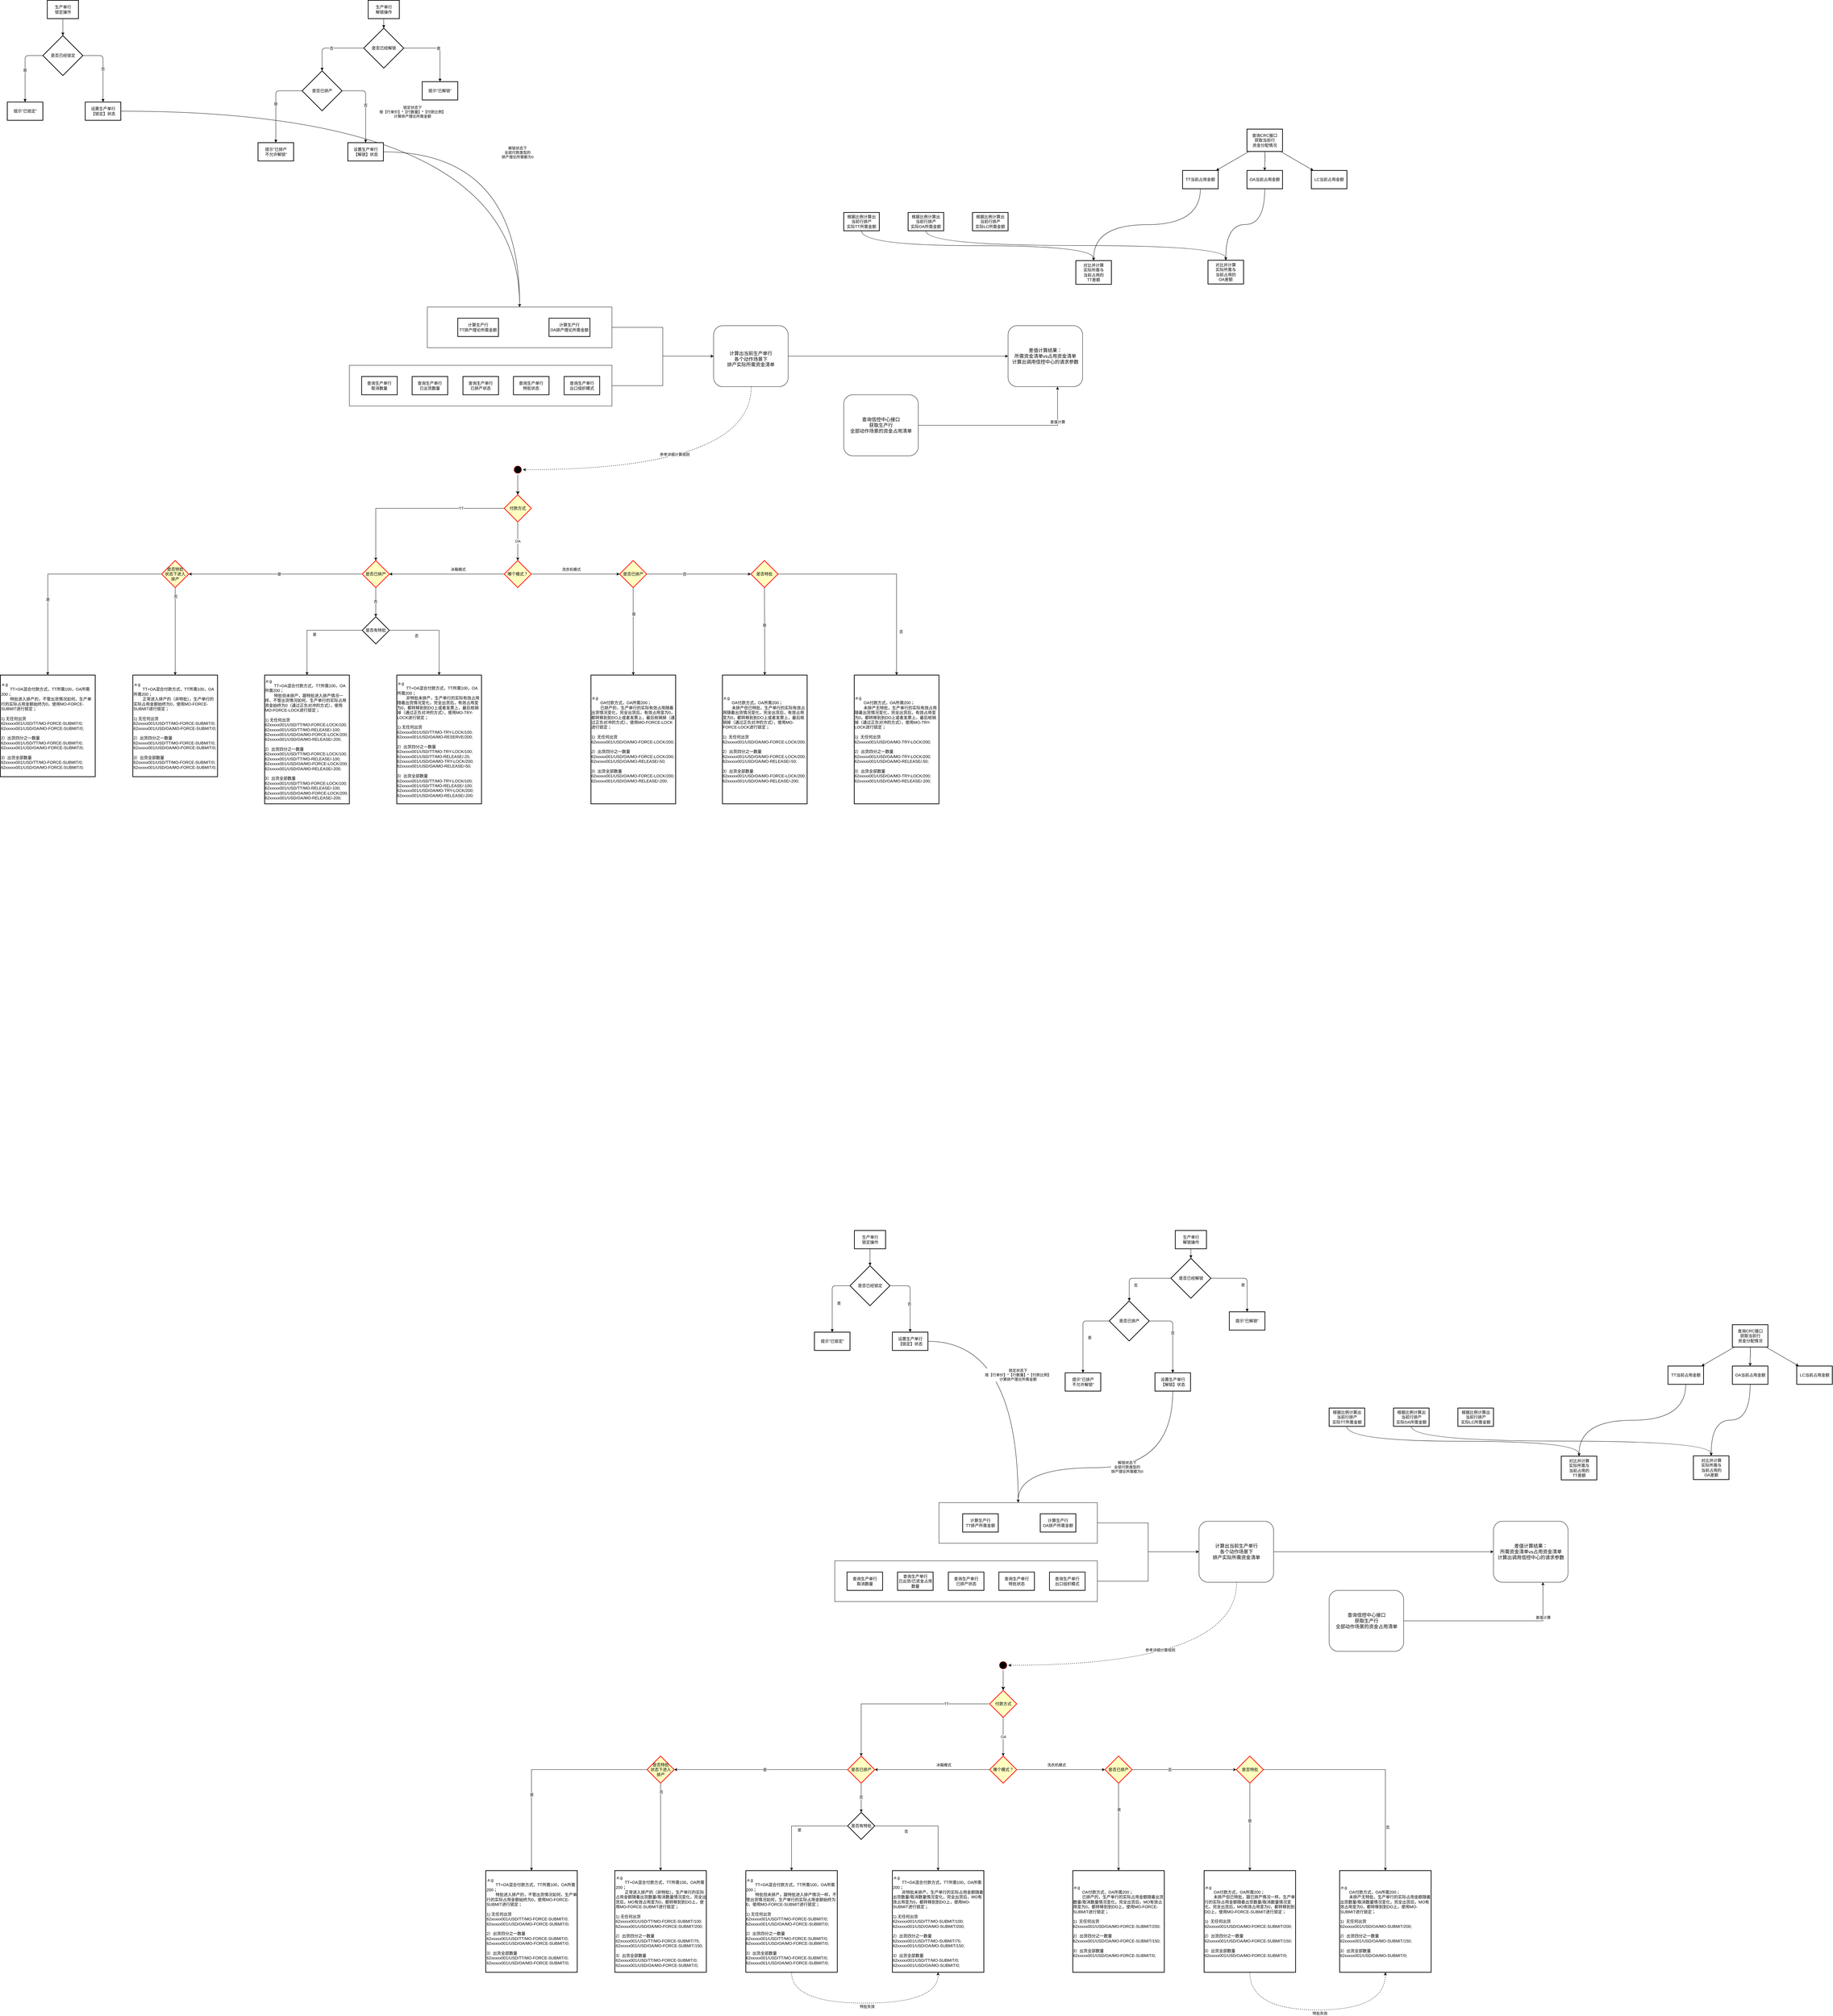<mxfile version="28.1.1">
  <diagram id="2LrY0oIoNR_cmH2NyaTJ" name="第 1 页">
    <mxGraphModel dx="5333" dy="2671" grid="1" gridSize="10" guides="1" tooltips="1" connect="1" arrows="1" fold="1" page="1" pageScale="1" pageWidth="827" pageHeight="1169" math="0" shadow="0">
      <root>
        <mxCell id="0" />
        <mxCell id="1" parent="0" />
        <mxCell id="hXp6u4deNf6OwjrOZaaQ-28" style="edgeStyle=orthogonalEdgeStyle;rounded=0;orthogonalLoop=1;jettySize=auto;html=1;" parent="1" source="hXp6u4deNf6OwjrOZaaQ-12" target="hXp6u4deNf6OwjrOZaaQ-26" edge="1">
          <mxGeometry relative="1" as="geometry" />
        </mxCell>
        <mxCell id="hXp6u4deNf6OwjrOZaaQ-12" value="" style="rounded=0;whiteSpace=wrap;html=1;" parent="1" vertex="1">
          <mxGeometry x="-1290" y="757" width="775" height="120" as="geometry" />
        </mxCell>
        <mxCell id="hXp6u4deNf6OwjrOZaaQ-27" style="edgeStyle=orthogonalEdgeStyle;rounded=0;orthogonalLoop=1;jettySize=auto;html=1;" parent="1" source="hXp6u4deNf6OwjrOZaaQ-11" target="hXp6u4deNf6OwjrOZaaQ-26" edge="1">
          <mxGeometry relative="1" as="geometry" />
        </mxCell>
        <mxCell id="hXp6u4deNf6OwjrOZaaQ-11" value="" style="rounded=0;whiteSpace=wrap;html=1;" parent="1" vertex="1">
          <mxGeometry x="-1060" y="585" width="545" height="120" as="geometry" />
        </mxCell>
        <mxCell id="2" value="生产单行&#xa;解锁操作" style="whiteSpace=wrap;strokeWidth=2;" parent="1" vertex="1">
          <mxGeometry x="-1234.5" y="-320" width="92" height="54" as="geometry" />
        </mxCell>
        <mxCell id="3" value="是否已经解锁" style="rhombus;strokeWidth=2;whiteSpace=wrap;" parent="1" vertex="1">
          <mxGeometry x="-1247.5" y="-238" width="118" height="118" as="geometry" />
        </mxCell>
        <mxCell id="9" value="" style="startArrow=none;endArrow=block;exitX=0.5;exitY=1;entryX=0.5;entryY=0;edgeStyle=orthogonalEdgeStyle;" parent="1" source="2" target="3" edge="1">
          <mxGeometry relative="1" as="geometry" />
        </mxCell>
        <mxCell id="WXPWZEamO_XeSo7ibNBK-31" value="是否已排产" style="rhombus;strokeWidth=2;whiteSpace=wrap;" parent="1" vertex="1">
          <mxGeometry x="-1429.5" y="-112" width="118" height="118" as="geometry" />
        </mxCell>
        <mxCell id="WXPWZEamO_XeSo7ibNBK-32" value="是" style="startArrow=none;endArrow=block;exitX=0;exitY=0.5;exitDx=0;exitDy=0;entryX=0.5;entryY=0;entryDx=0;entryDy=0;edgeStyle=orthogonalEdgeStyle;" parent="1" source="WXPWZEamO_XeSo7ibNBK-31" target="WXPWZEamO_XeSo7ibNBK-33" edge="1">
          <mxGeometry relative="1" as="geometry">
            <mxPoint x="-916.5" y="50" as="sourcePoint" />
            <mxPoint x="-1094.5" y="30" as="targetPoint" />
          </mxGeometry>
        </mxCell>
        <mxCell id="WXPWZEamO_XeSo7ibNBK-33" value="提示&quot;已排产&#xa;不允许解锁&quot;" style="whiteSpace=wrap;strokeWidth=2;" parent="1" vertex="1">
          <mxGeometry x="-1559.5" y="100" width="105" height="54" as="geometry" />
        </mxCell>
        <mxCell id="WXPWZEamO_XeSo7ibNBK-34" value="否" style="startArrow=none;endArrow=block;exitX=1;exitY=0.5;exitDx=0;exitDy=0;edgeStyle=orthogonalEdgeStyle;entryX=0.5;entryY=0;entryDx=0;entryDy=0;" parent="1" source="WXPWZEamO_XeSo7ibNBK-31" target="Oj5pbkAsNvhmjypcsn9c-19" edge="1">
          <mxGeometry relative="1" as="geometry">
            <mxPoint x="-1154.5" y="-10" as="sourcePoint" />
            <mxPoint x="-1074.5" y="20" as="targetPoint" />
          </mxGeometry>
        </mxCell>
        <mxCell id="WXPWZEamO_XeSo7ibNBK-40" value="生产单行&#xa;锁定操作" style="whiteSpace=wrap;strokeWidth=2;" parent="1" vertex="1">
          <mxGeometry x="-2181.5" y="-320" width="92" height="54" as="geometry" />
        </mxCell>
        <mxCell id="WXPWZEamO_XeSo7ibNBK-41" value="" style="startArrow=none;endArrow=block;exitX=0.5;exitY=1;entryX=0.5;entryY=0;edgeStyle=orthogonalEdgeStyle;" parent="1" source="WXPWZEamO_XeSo7ibNBK-40" edge="1">
          <mxGeometry relative="1" as="geometry">
            <mxPoint x="-2135.5" y="-216" as="targetPoint" />
          </mxGeometry>
        </mxCell>
        <mxCell id="WXPWZEamO_XeSo7ibNBK-42" value="是否已经锁定" style="rhombus;strokeWidth=2;whiteSpace=wrap;" parent="1" vertex="1">
          <mxGeometry x="-2194.5" y="-216" width="118" height="118" as="geometry" />
        </mxCell>
        <mxCell id="WXPWZEamO_XeSo7ibNBK-43" value="是" style="startArrow=none;endArrow=block;exitX=0;exitY=0.5;exitDx=0;exitDy=0;edgeStyle=orthogonalEdgeStyle;" parent="1" source="WXPWZEamO_XeSo7ibNBK-42" target="WXPWZEamO_XeSo7ibNBK-44" edge="1">
          <mxGeometry relative="1" as="geometry">
            <mxPoint x="-1835.5" y="-20" as="sourcePoint" />
            <mxPoint x="-2244.5" y="-20" as="targetPoint" />
          </mxGeometry>
        </mxCell>
        <mxCell id="WXPWZEamO_XeSo7ibNBK-44" value="提示&quot;已锁定&quot;" style="whiteSpace=wrap;strokeWidth=2;" parent="1" vertex="1">
          <mxGeometry x="-2299.5" y="-20" width="105" height="54" as="geometry" />
        </mxCell>
        <mxCell id="WXPWZEamO_XeSo7ibNBK-45" value="否" style="startArrow=none;endArrow=block;exitX=1;exitY=0.5;exitDx=0;exitDy=0;edgeStyle=orthogonalEdgeStyle;" parent="1" source="WXPWZEamO_XeSo7ibNBK-42" target="WXPWZEamO_XeSo7ibNBK-46" edge="1">
          <mxGeometry relative="1" as="geometry">
            <mxPoint x="-2049.5" y="80" as="sourcePoint" />
            <mxPoint x="-2099.5" y="217" as="targetPoint" />
          </mxGeometry>
        </mxCell>
        <mxCell id="qtlfo_P8GEl0v9TGqo05-21" style="edgeStyle=orthogonalEdgeStyle;rounded=0;orthogonalLoop=1;jettySize=auto;html=1;curved=1;" parent="1" source="WXPWZEamO_XeSo7ibNBK-46" target="hXp6u4deNf6OwjrOZaaQ-11" edge="1">
          <mxGeometry relative="1" as="geometry" />
        </mxCell>
        <mxCell id="qtlfo_P8GEl0v9TGqo05-24" value="锁定状态下&lt;div&gt;按【行单价】*【行数量】*【付款比例】&lt;/div&gt;&lt;div&gt;计算排产理论所需金额&lt;/div&gt;" style="edgeLabel;html=1;align=center;verticalAlign=middle;resizable=0;points=[];" parent="qtlfo_P8GEl0v9TGqo05-21" vertex="1" connectable="0">
          <mxGeometry x="-0.02" y="-1" relative="1" as="geometry">
            <mxPoint y="1" as="offset" />
          </mxGeometry>
        </mxCell>
        <mxCell id="WXPWZEamO_XeSo7ibNBK-46" value="设置生产单行&#xa;【锁定】状态" style="whiteSpace=wrap;strokeWidth=2;" parent="1" vertex="1">
          <mxGeometry x="-2069.5" y="-20" width="105" height="54" as="geometry" />
        </mxCell>
        <mxCell id="Oj5pbkAsNvhmjypcsn9c-16" value="否" style="startArrow=none;endArrow=block;exitX=0;exitY=0.5;exitDx=0;exitDy=0;edgeStyle=orthogonalEdgeStyle;entryX=0.5;entryY=0;entryDx=0;entryDy=0;" parent="1" source="3" target="WXPWZEamO_XeSo7ibNBK-31" edge="1">
          <mxGeometry relative="1" as="geometry">
            <mxPoint x="-1293.5" y="-163" as="sourcePoint" />
            <mxPoint x="-1346" y="-26" as="targetPoint" />
          </mxGeometry>
        </mxCell>
        <mxCell id="qtlfo_P8GEl0v9TGqo05-22" style="edgeStyle=orthogonalEdgeStyle;rounded=0;orthogonalLoop=1;jettySize=auto;html=1;entryX=0.5;entryY=0;entryDx=0;entryDy=0;curved=1;" parent="1" source="Oj5pbkAsNvhmjypcsn9c-19" target="hXp6u4deNf6OwjrOZaaQ-11" edge="1">
          <mxGeometry relative="1" as="geometry" />
        </mxCell>
        <mxCell id="qtlfo_P8GEl0v9TGqo05-23" value="解锁状态下&lt;div&gt;全部付款类型的&lt;/div&gt;&lt;div&gt;排产理论所需都为0&lt;/div&gt;" style="edgeLabel;html=1;align=center;verticalAlign=middle;resizable=0;points=[];" parent="qtlfo_P8GEl0v9TGqo05-22" vertex="1" connectable="0">
          <mxGeometry x="-0.081" y="-2" relative="1" as="geometry">
            <mxPoint as="offset" />
          </mxGeometry>
        </mxCell>
        <mxCell id="Oj5pbkAsNvhmjypcsn9c-19" value="设置生产单行&#xa;【解锁】状态" style="whiteSpace=wrap;strokeWidth=2;" parent="1" vertex="1">
          <mxGeometry x="-1294.5" y="100" width="105" height="54" as="geometry" />
        </mxCell>
        <mxCell id="Oj5pbkAsNvhmjypcsn9c-20" value="是" style="startArrow=none;endArrow=block;edgeStyle=orthogonalEdgeStyle;exitX=1;exitY=0.5;exitDx=0;exitDy=0;" parent="1" source="3" target="Oj5pbkAsNvhmjypcsn9c-21" edge="1">
          <mxGeometry relative="1" as="geometry">
            <mxPoint x="-1253.5" y="-205" as="sourcePoint" />
            <mxPoint x="-1020" y="-80" as="targetPoint" />
          </mxGeometry>
        </mxCell>
        <mxCell id="Oj5pbkAsNvhmjypcsn9c-21" value="提示&quot;已解锁&quot;" style="whiteSpace=wrap;strokeWidth=2;" parent="1" vertex="1">
          <mxGeometry x="-1075" y="-80" width="105" height="54" as="geometry" />
        </mxCell>
        <mxCell id="H-_MctJGM8OvFbxq7QqD-9" value="计算生产行&#xa;TT排产理论所需金额" style="whiteSpace=wrap;strokeWidth=2;" parent="1" vertex="1">
          <mxGeometry x="-970" y="618" width="120" height="54" as="geometry" />
        </mxCell>
        <mxCell id="H-_MctJGM8OvFbxq7QqD-23" value="计算生产行&#xa;OA排产理论所需金额" style="whiteSpace=wrap;strokeWidth=2;" parent="1" vertex="1">
          <mxGeometry x="-700.75" y="618" width="120.75" height="54" as="geometry" />
        </mxCell>
        <mxCell id="H-_MctJGM8OvFbxq7QqD-26" value="查询生产单行&#xa;已出货数量" style="whiteSpace=wrap;strokeWidth=2;" parent="1" vertex="1">
          <mxGeometry x="-1104.75" y="790" width="105" height="54" as="geometry" />
        </mxCell>
        <mxCell id="H-_MctJGM8OvFbxq7QqD-54" value="" style="edgeStyle=orthogonalEdgeStyle;rounded=0;orthogonalLoop=1;jettySize=auto;html=1;curved=1;exitX=0.5;exitY=1;exitDx=0;exitDy=0;" parent="1" source="H-_MctJGM8OvFbxq7QqD-33" target="H-_MctJGM8OvFbxq7QqD-53" edge="1">
          <mxGeometry relative="1" as="geometry" />
        </mxCell>
        <mxCell id="H-_MctJGM8OvFbxq7QqD-33" value="根据比例计算出&#xa;当前行排产&#xa;实际TT所需金额" style="whiteSpace=wrap;strokeWidth=2;" parent="1" vertex="1">
          <mxGeometry x="169" y="306" width="105" height="54" as="geometry" />
        </mxCell>
        <mxCell id="H-_MctJGM8OvFbxq7QqD-57" style="edgeStyle=orthogonalEdgeStyle;rounded=0;orthogonalLoop=1;jettySize=auto;html=1;strokeColor=default;align=center;verticalAlign=middle;fontFamily=Helvetica;fontSize=11;fontColor=default;labelBackgroundColor=default;endArrow=classic;curved=1;exitX=0.5;exitY=1;exitDx=0;exitDy=0;" parent="1" source="H-_MctJGM8OvFbxq7QqD-35" target="H-_MctJGM8OvFbxq7QqD-56" edge="1">
          <mxGeometry relative="1" as="geometry" />
        </mxCell>
        <mxCell id="H-_MctJGM8OvFbxq7QqD-35" value="根据比例计算出&#xa;当前行排产&#xa;实际OA所需金额" style="whiteSpace=wrap;strokeWidth=2;" parent="1" vertex="1">
          <mxGeometry x="359" y="306" width="105" height="54" as="geometry" />
        </mxCell>
        <mxCell id="H-_MctJGM8OvFbxq7QqD-39" value="根据比例计算出&#xa;当前行排产&#xa;实际LC所需金额" style="whiteSpace=wrap;strokeWidth=2;" parent="1" vertex="1">
          <mxGeometry x="549" y="306" width="105" height="54" as="geometry" />
        </mxCell>
        <mxCell id="H-_MctJGM8OvFbxq7QqD-43" value="查询CRC接口&#xa;获取当前行&#xa;资金分配情况" style="whiteSpace=wrap;strokeWidth=2;" parent="1" vertex="1">
          <mxGeometry x="1359" y="60" width="105" height="66" as="geometry" />
        </mxCell>
        <mxCell id="H-_MctJGM8OvFbxq7QqD-44" value="" style="rounded=0;orthogonalLoop=1;jettySize=auto;html=1;" parent="1" target="H-_MctJGM8OvFbxq7QqD-48" edge="1">
          <mxGeometry relative="1" as="geometry">
            <mxPoint x="1365" y="126" as="sourcePoint" />
          </mxGeometry>
        </mxCell>
        <mxCell id="H-_MctJGM8OvFbxq7QqD-45" style="edgeStyle=orthogonalEdgeStyle;rounded=0;orthogonalLoop=1;jettySize=auto;html=1;" parent="1" target="H-_MctJGM8OvFbxq7QqD-49" edge="1">
          <mxGeometry relative="1" as="geometry">
            <mxPoint x="1412" y="126" as="sourcePoint" />
          </mxGeometry>
        </mxCell>
        <mxCell id="H-_MctJGM8OvFbxq7QqD-46" value="" style="edgeStyle=orthogonalEdgeStyle;rounded=0;orthogonalLoop=1;jettySize=auto;html=1;" parent="1" target="H-_MctJGM8OvFbxq7QqD-49" edge="1">
          <mxGeometry relative="1" as="geometry">
            <mxPoint x="1412" y="126" as="sourcePoint" />
          </mxGeometry>
        </mxCell>
        <mxCell id="H-_MctJGM8OvFbxq7QqD-47" value="" style="rounded=0;orthogonalLoop=1;jettySize=auto;html=1;" parent="1" target="H-_MctJGM8OvFbxq7QqD-50" edge="1">
          <mxGeometry relative="1" as="geometry">
            <mxPoint x="1458" y="126" as="sourcePoint" />
          </mxGeometry>
        </mxCell>
        <mxCell id="H-_MctJGM8OvFbxq7QqD-55" style="edgeStyle=orthogonalEdgeStyle;rounded=0;orthogonalLoop=1;jettySize=auto;html=1;entryX=0.5;entryY=0;entryDx=0;entryDy=0;curved=1;exitX=0.5;exitY=1;exitDx=0;exitDy=0;" parent="1" source="H-_MctJGM8OvFbxq7QqD-48" target="H-_MctJGM8OvFbxq7QqD-53" edge="1">
          <mxGeometry relative="1" as="geometry" />
        </mxCell>
        <mxCell id="H-_MctJGM8OvFbxq7QqD-48" value="TT当前占用金额" style="whiteSpace=wrap;strokeWidth=2;" parent="1" vertex="1">
          <mxGeometry x="1169" y="182" width="105" height="54" as="geometry" />
        </mxCell>
        <mxCell id="H-_MctJGM8OvFbxq7QqD-58" style="edgeStyle=orthogonalEdgeStyle;rounded=0;orthogonalLoop=1;jettySize=auto;html=1;strokeColor=default;align=center;verticalAlign=middle;fontFamily=Helvetica;fontSize=11;fontColor=default;labelBackgroundColor=default;endArrow=classic;curved=1;exitX=0.5;exitY=1;exitDx=0;exitDy=0;" parent="1" source="H-_MctJGM8OvFbxq7QqD-49" target="H-_MctJGM8OvFbxq7QqD-56" edge="1">
          <mxGeometry relative="1" as="geometry" />
        </mxCell>
        <mxCell id="H-_MctJGM8OvFbxq7QqD-49" value="OA当前占用金额" style="whiteSpace=wrap;strokeWidth=2;" parent="1" vertex="1">
          <mxGeometry x="1359" y="182" width="105" height="54" as="geometry" />
        </mxCell>
        <mxCell id="H-_MctJGM8OvFbxq7QqD-50" value="LC当前占用金额" style="whiteSpace=wrap;strokeWidth=2;" parent="1" vertex="1">
          <mxGeometry x="1549" y="182" width="105" height="54" as="geometry" />
        </mxCell>
        <mxCell id="H-_MctJGM8OvFbxq7QqD-53" value="对比并计算&#xa;实际所需与&#xa;当前占用的&#xa;TT差额" style="whiteSpace=wrap;strokeWidth=2;" parent="1" vertex="1">
          <mxGeometry x="854" y="448" width="105" height="70" as="geometry" />
        </mxCell>
        <mxCell id="H-_MctJGM8OvFbxq7QqD-56" value="对比并计算&#xa;实际所需与&#xa;当前占用的&#xa;OA差额" style="whiteSpace=wrap;strokeWidth=2;" parent="1" vertex="1">
          <mxGeometry x="1244" y="447" width="105" height="70" as="geometry" />
        </mxCell>
        <mxCell id="H-_MctJGM8OvFbxq7QqD-79" value="OA" style="edgeStyle=orthogonalEdgeStyle;rounded=0;orthogonalLoop=1;jettySize=auto;html=1;" parent="1" source="H-_MctJGM8OvFbxq7QqD-80" target="H-_MctJGM8OvFbxq7QqD-59" edge="1">
          <mxGeometry relative="1" as="geometry">
            <mxPoint x="-783.5" y="1469" as="targetPoint" />
            <mxPoint x="-713" y="1333" as="sourcePoint" />
          </mxGeometry>
        </mxCell>
        <mxCell id="hXp6u4deNf6OwjrOZaaQ-51" style="edgeStyle=orthogonalEdgeStyle;rounded=0;orthogonalLoop=1;jettySize=auto;html=1;" parent="1" source="H-_MctJGM8OvFbxq7QqD-59" target="H-_MctJGM8OvFbxq7QqD-65" edge="1">
          <mxGeometry relative="1" as="geometry">
            <mxPoint x="-923" y="1923" as="targetPoint" />
          </mxGeometry>
        </mxCell>
        <mxCell id="hXp6u4deNf6OwjrOZaaQ-52" value="冰箱模式" style="edgeLabel;html=1;align=center;verticalAlign=middle;resizable=0;points=[];" parent="hXp6u4deNf6OwjrOZaaQ-51" vertex="1" connectable="0">
          <mxGeometry x="-0.264" y="4" relative="1" as="geometry">
            <mxPoint x="-11" y="-18" as="offset" />
          </mxGeometry>
        </mxCell>
        <mxCell id="hXp6u4deNf6OwjrOZaaQ-56" value="" style="edgeStyle=orthogonalEdgeStyle;rounded=0;orthogonalLoop=1;jettySize=auto;html=1;" parent="1" source="H-_MctJGM8OvFbxq7QqD-59" target="hXp6u4deNf6OwjrOZaaQ-55" edge="1">
          <mxGeometry relative="1" as="geometry" />
        </mxCell>
        <mxCell id="qtlfo_P8GEl0v9TGqo05-14" value="洗衣机模式" style="edgeLabel;html=1;align=center;verticalAlign=middle;resizable=0;points=[];" parent="hXp6u4deNf6OwjrOZaaQ-56" vertex="1" connectable="0">
          <mxGeometry x="-0.419" y="2" relative="1" as="geometry">
            <mxPoint x="42" y="-12" as="offset" />
          </mxGeometry>
        </mxCell>
        <mxCell id="H-_MctJGM8OvFbxq7QqD-59" value="哪个模式？" style="rhombus;whiteSpace=wrap;html=1;strokeWidth=2;strokeColor=#ff0000;align=center;verticalAlign=middle;fontFamily=Helvetica;fontSize=12;fontColor=#000000;fillColor=#ffffc0;" parent="1" vertex="1">
          <mxGeometry x="-833" y="1333" width="80" height="80" as="geometry" />
        </mxCell>
        <mxCell id="H-_MctJGM8OvFbxq7QqD-67" value="" style="edgeStyle=orthogonalEdgeStyle;rounded=0;orthogonalLoop=1;jettySize=auto;html=1;" parent="1" source="H-_MctJGM8OvFbxq7QqD-65" target="H-_MctJGM8OvFbxq7QqD-66" edge="1">
          <mxGeometry relative="1" as="geometry">
            <mxPoint x="-1491" y="1373.0" as="sourcePoint" />
          </mxGeometry>
        </mxCell>
        <mxCell id="H-_MctJGM8OvFbxq7QqD-68" value="是" style="edgeLabel;html=1;align=center;verticalAlign=middle;resizable=0;points=[];" parent="H-_MctJGM8OvFbxq7QqD-67" vertex="1" connectable="0">
          <mxGeometry x="-0.042" relative="1" as="geometry">
            <mxPoint as="offset" />
          </mxGeometry>
        </mxCell>
        <mxCell id="hXp6u4deNf6OwjrOZaaQ-61" value="" style="edgeStyle=orthogonalEdgeStyle;rounded=0;orthogonalLoop=1;jettySize=auto;html=1;" parent="1" source="H-_MctJGM8OvFbxq7QqD-65" target="hXp6u4deNf6OwjrOZaaQ-60" edge="1">
          <mxGeometry relative="1" as="geometry" />
        </mxCell>
        <mxCell id="hXp6u4deNf6OwjrOZaaQ-62" value="否" style="edgeLabel;html=1;align=center;verticalAlign=middle;resizable=0;points=[];" parent="hXp6u4deNf6OwjrOZaaQ-61" vertex="1" connectable="0">
          <mxGeometry x="-0.046" y="-1" relative="1" as="geometry">
            <mxPoint as="offset" />
          </mxGeometry>
        </mxCell>
        <mxCell id="H-_MctJGM8OvFbxq7QqD-65" value="是否已排产" style="rhombus;whiteSpace=wrap;html=1;strokeWidth=2;strokeColor=#ff0000;align=center;verticalAlign=middle;fontFamily=Helvetica;fontSize=12;fontColor=#000000;fillColor=#ffffc0;" parent="1" vertex="1">
          <mxGeometry x="-1252" y="1333" width="80" height="80" as="geometry" />
        </mxCell>
        <mxCell id="H-_MctJGM8OvFbxq7QqD-70" value="" style="edgeStyle=orthogonalEdgeStyle;rounded=0;orthogonalLoop=1;jettySize=auto;html=1;" parent="1" source="H-_MctJGM8OvFbxq7QqD-66" target="hXp6u4deNf6OwjrOZaaQ-46" edge="1">
          <mxGeometry relative="1" as="geometry">
            <mxPoint x="-1873" y="1673" as="targetPoint" />
          </mxGeometry>
        </mxCell>
        <mxCell id="hXp6u4deNf6OwjrOZaaQ-48" value="是" style="edgeLabel;html=1;align=center;verticalAlign=middle;resizable=0;points=[];" parent="H-_MctJGM8OvFbxq7QqD-70" vertex="1" connectable="0">
          <mxGeometry x="0.502" y="1" relative="1" as="geometry">
            <mxPoint x="-1" y="-65" as="offset" />
          </mxGeometry>
        </mxCell>
        <mxCell id="H-_MctJGM8OvFbxq7QqD-75" value="" style="edgeStyle=orthogonalEdgeStyle;rounded=0;orthogonalLoop=1;jettySize=auto;html=1;" parent="1" source="H-_MctJGM8OvFbxq7QqD-66" target="hXp6u4deNf6OwjrOZaaQ-59" edge="1">
          <mxGeometry relative="1" as="geometry" />
        </mxCell>
        <mxCell id="hXp6u4deNf6OwjrOZaaQ-47" value="否" style="edgeLabel;html=1;align=center;verticalAlign=middle;resizable=0;points=[];" parent="H-_MctJGM8OvFbxq7QqD-75" vertex="1" connectable="0">
          <mxGeometry x="-0.803" y="1" relative="1" as="geometry">
            <mxPoint as="offset" />
          </mxGeometry>
        </mxCell>
        <mxCell id="H-_MctJGM8OvFbxq7QqD-66" value="是否特批&lt;div&gt;状态下进入&lt;/div&gt;&lt;div&gt;排产&lt;/div&gt;" style="rhombus;whiteSpace=wrap;html=1;strokeWidth=2;strokeColor=#ff0000;align=center;verticalAlign=middle;fontFamily=Helvetica;fontSize=12;fontColor=#000000;fillColor=#ffffc0;" parent="1" vertex="1">
          <mxGeometry x="-1844" y="1333" width="80" height="80" as="geometry" />
        </mxCell>
        <mxCell id="H-_MctJGM8OvFbxq7QqD-74" value="&lt;div style=&quot;text-align: left;&quot;&gt;&lt;div&gt;.e.g&amp;nbsp;&lt;/div&gt;&lt;div&gt;&lt;span style=&quot;white-space: pre;&quot;&gt;&#x9;&lt;/span&gt;TT+OA混合付款方式，TT所需100，OA所需200；&lt;/div&gt;&lt;div&gt;&lt;span style=&quot;white-space: pre;&quot;&gt;&#x9;&lt;/span&gt;特批但未排产，跟特批进入排产情况一样，不管出货情况如何，生产单行的实际占用资金始终为0（&lt;span style=&quot;background-color: transparent; color: light-dark(rgb(0, 0, 0), rgb(255, 255, 255));&quot;&gt;通过正负对冲的方式）&lt;/span&gt;&lt;span style=&quot;background-color: transparent; color: light-dark(rgb(0, 0, 0), rgb(255, 255, 255));&quot;&gt;，使用MO-FORCE-LOCK进行锁定；&lt;/span&gt;&lt;/div&gt;&lt;div&gt;&lt;br&gt;&lt;/div&gt;&lt;div&gt;1) 无任何出货&lt;/div&gt;&lt;div&gt;62xxxxx001/USD/TT/MO-FORCE-LOCK/100;&lt;/div&gt;&lt;div&gt;62xxxxx001/USD/TT/MO-RELEASE/-100;&lt;/div&gt;&lt;div&gt;62xxxxx001/USD/OA/MO-FORCE-LOCK/200;&lt;/div&gt;&lt;div&gt;62xxxxx001/USD/OA/MO-RELEASE/-200;&lt;/div&gt;&lt;div&gt;&lt;br&gt;&lt;/div&gt;&lt;div&gt;2）出货四分之一数量&lt;/div&gt;&lt;div&gt;62xxxxx001/USD/TT/MO-FORCE-LOCK/100;&lt;/div&gt;&lt;div&gt;62xxxxx001/USD/TT/MO-RELEASE/-100;&lt;/div&gt;&lt;div&gt;62xxxxx001/USD/OA/MO-FORCE-LOCK/200;&lt;/div&gt;&lt;div&gt;62xxxxx001/USD/OA/MO-RELEASE/-200;&lt;/div&gt;&lt;div&gt;&lt;br&gt;&lt;/div&gt;&lt;div&gt;3）出货全部数量&lt;/div&gt;&lt;div&gt;62xxxxx001/USD/TT/MO-FORCE-LOCK/100;&lt;/div&gt;&lt;div&gt;62xxxxx001/USD/TT/MO-RELEASE/-100;&lt;/div&gt;&lt;div&gt;62xxxxx001/USD/OA/MO-FORCE-LOCK/200;&lt;/div&gt;&lt;div&gt;62xxxxx001/USD/OA/MO-RELEASE/-200;&lt;/div&gt;&lt;/div&gt;" style="whiteSpace=wrap;html=1;strokeWidth=2;" parent="1" vertex="1">
          <mxGeometry x="-1540" y="1671" width="250" height="380" as="geometry" />
        </mxCell>
        <mxCell id="H-_MctJGM8OvFbxq7QqD-82" style="edgeStyle=orthogonalEdgeStyle;rounded=0;orthogonalLoop=1;jettySize=auto;html=1;entryX=0.5;entryY=0;entryDx=0;entryDy=0;" parent="1" source="H-_MctJGM8OvFbxq7QqD-80" target="H-_MctJGM8OvFbxq7QqD-65" edge="1">
          <mxGeometry relative="1" as="geometry">
            <Array as="points">
              <mxPoint x="-1212" y="1179" />
            </Array>
            <mxPoint x="-1180" y="1309" as="targetPoint" />
          </mxGeometry>
        </mxCell>
        <mxCell id="H-_MctJGM8OvFbxq7QqD-83" value="TT" style="edgeLabel;html=1;align=center;verticalAlign=middle;resizable=0;points=[];" parent="H-_MctJGM8OvFbxq7QqD-82" vertex="1" connectable="0">
          <mxGeometry x="-0.522" y="3" relative="1" as="geometry">
            <mxPoint y="-3" as="offset" />
          </mxGeometry>
        </mxCell>
        <mxCell id="H-_MctJGM8OvFbxq7QqD-80" value="付款方式" style="rhombus;whiteSpace=wrap;html=1;strokeWidth=2;strokeColor=#ff0000;align=center;verticalAlign=middle;fontFamily=Helvetica;fontSize=12;fontColor=#000000;fillColor=#ffffc0;" parent="1" vertex="1">
          <mxGeometry x="-833" y="1139" width="80" height="80" as="geometry" />
        </mxCell>
        <mxCell id="hXp6u4deNf6OwjrOZaaQ-9" value="查询生产单行&#xa;已排产状态" style="whiteSpace=wrap;strokeWidth=2;" parent="1" vertex="1">
          <mxGeometry x="-954.75" y="790" width="105" height="54" as="geometry" />
        </mxCell>
        <mxCell id="hXp6u4deNf6OwjrOZaaQ-10" value="查询生产单行&#xa;特批状态" style="whiteSpace=wrap;strokeWidth=2;" parent="1" vertex="1">
          <mxGeometry x="-805.75" y="790" width="105" height="54" as="geometry" />
        </mxCell>
        <mxCell id="hXp6u4deNf6OwjrOZaaQ-21" value="查询生产单行&#xa;出口组织模式" style="whiteSpace=wrap;strokeWidth=2;" parent="1" vertex="1">
          <mxGeometry x="-656.25" y="790" width="105" height="54" as="geometry" />
        </mxCell>
        <mxCell id="hXp6u4deNf6OwjrOZaaQ-40" style="edgeStyle=orthogonalEdgeStyle;rounded=0;orthogonalLoop=1;jettySize=auto;html=1;" parent="1" source="hXp6u4deNf6OwjrOZaaQ-26" target="hXp6u4deNf6OwjrOZaaQ-39" edge="1">
          <mxGeometry relative="1" as="geometry" />
        </mxCell>
        <mxCell id="qtlfo_P8GEl0v9TGqo05-26" style="rounded=0;orthogonalLoop=1;jettySize=auto;html=1;entryX=1;entryY=0.5;entryDx=0;entryDy=0;edgeStyle=orthogonalEdgeStyle;curved=1;dashed=1;" parent="1" target="qtlfo_P8GEl0v9TGqo05-9" edge="1">
          <mxGeometry relative="1" as="geometry">
            <mxPoint x="-104" y="820" as="sourcePoint" />
            <mxPoint x="-1572.0" y="1515" as="targetPoint" />
            <Array as="points">
              <mxPoint x="-104" y="1065" />
            </Array>
          </mxGeometry>
        </mxCell>
        <mxCell id="qtlfo_P8GEl0v9TGqo05-27" value="参考详细计算规则" style="edgeLabel;html=1;align=center;verticalAlign=middle;resizable=0;points=[];" parent="qtlfo_P8GEl0v9TGqo05-26" vertex="1" connectable="0">
          <mxGeometry x="-0.234" y="51" relative="1" as="geometry">
            <mxPoint x="-119" y="-96" as="offset" />
          </mxGeometry>
        </mxCell>
        <mxCell id="hXp6u4deNf6OwjrOZaaQ-26" value="&lt;font style=&quot;font-size: 14px;&quot; face=&quot;Helvetica&quot;&gt;&lt;br&gt;&lt;/font&gt;&lt;div style=&quot;text-wrap-mode: nowrap;&quot;&gt;&lt;font style=&quot;font-size: 14px;&quot; face=&quot;Helvetica&quot;&gt;计算出当前生产单行&lt;/font&gt;&lt;/div&gt;&lt;div style=&quot;text-wrap-mode: nowrap;&quot;&gt;&lt;font style=&quot;font-size: 14px;&quot; face=&quot;Helvetica&quot;&gt;各个动作场景下&lt;/font&gt;&lt;/div&gt;&lt;div style=&quot;text-wrap-mode: nowrap;&quot;&gt;&lt;font style=&quot;font-size: 14px;&quot; face=&quot;Helvetica&quot;&gt;排产实际所需资金清单&lt;/font&gt;&lt;/div&gt;" style="rounded=1;whiteSpace=wrap;html=1;" parent="1" vertex="1">
          <mxGeometry x="-215" y="640" width="220" height="180" as="geometry" />
        </mxCell>
        <mxCell id="hXp6u4deNf6OwjrOZaaQ-41" style="edgeStyle=orthogonalEdgeStyle;rounded=0;orthogonalLoop=1;jettySize=auto;html=1;" parent="1" source="hXp6u4deNf6OwjrOZaaQ-38" target="hXp6u4deNf6OwjrOZaaQ-39" edge="1">
          <mxGeometry relative="1" as="geometry">
            <Array as="points">
              <mxPoint x="800" y="934" />
            </Array>
          </mxGeometry>
        </mxCell>
        <mxCell id="hXp6u4deNf6OwjrOZaaQ-45" value="差值计算" style="edgeLabel;html=1;align=center;verticalAlign=middle;resizable=0;points=[];" parent="hXp6u4deNf6OwjrOZaaQ-41" vertex="1" connectable="0">
          <mxGeometry x="0.605" relative="1" as="geometry">
            <mxPoint as="offset" />
          </mxGeometry>
        </mxCell>
        <mxCell id="hXp6u4deNf6OwjrOZaaQ-38" value="&lt;font style=&quot;font-size: 14px;&quot;&gt;查询信控中心接口&lt;/font&gt;&lt;div&gt;&lt;font style=&quot;font-size: 14px;&quot;&gt;获取生产行&lt;/font&gt;&lt;/div&gt;&lt;div&gt;&lt;font style=&quot;font-size: 14px;&quot;&gt;全部动作场景的资金占用清单&lt;/font&gt;&lt;/div&gt;" style="rounded=1;whiteSpace=wrap;html=1;" parent="1" vertex="1">
          <mxGeometry x="169" y="844" width="220" height="180" as="geometry" />
        </mxCell>
        <mxCell id="hXp6u4deNf6OwjrOZaaQ-39" value="&lt;font style=&quot;font-size: 14px;&quot;&gt;差值计算结果：&lt;/font&gt;&lt;div&gt;&lt;font style=&quot;font-size: 14px;&quot;&gt;所需资金清单vs占用资金清单&lt;/font&gt;&lt;/div&gt;&lt;div&gt;&lt;font style=&quot;font-size: 14px;&quot;&gt;计算出调用信控中心的请求参数&lt;/font&gt;&lt;/div&gt;" style="rounded=1;whiteSpace=wrap;html=1;" parent="1" vertex="1">
          <mxGeometry x="654" y="640" width="220" height="180" as="geometry" />
        </mxCell>
        <mxCell id="hXp6u4deNf6OwjrOZaaQ-46" value="&lt;div style=&quot;&quot;&gt;&lt;div&gt;.e.g&amp;nbsp;&lt;/div&gt;&lt;div&gt;&lt;span style=&quot;white-space: pre;&quot;&gt;&#x9;&lt;/span&gt;TT+OA混合付款方式，TT所需100，OA所需200；&lt;/div&gt;&lt;div&gt;&lt;span style=&quot;white-space: pre;&quot;&gt;&#x9;&lt;/span&gt;特批进入排产的，不管出货情况如何，生产单行的实际占用金额始终为0&lt;span style=&quot;background-color: transparent; color: light-dark(rgb(0, 0, 0), rgb(255, 255, 255));&quot;&gt;，使用MO-FORCE-SUBMIT进行锁定；&lt;/span&gt;&lt;/div&gt;&lt;div&gt;&lt;br&gt;&lt;/div&gt;&lt;div&gt;1) 无任何出货&lt;/div&gt;&lt;div&gt;62xxxxx001/USD/TT/MO-FORCE-SUBMIT/0;&lt;/div&gt;&lt;div&gt;62xxxxx001/USD/OA/MO-FORCE-SUBMIT/0;&lt;/div&gt;&lt;div&gt;&lt;br&gt;&lt;/div&gt;&lt;div&gt;2）出货四分之一数量&lt;/div&gt;&lt;div&gt;&lt;div&gt;62xxxxx001/USD/TT/MO-FORCE-SUBMIT/0;&lt;/div&gt;&lt;div&gt;62xxxxx001/USD/OA/MO-FORCE-SUBMIT/0;&lt;/div&gt;&lt;/div&gt;&lt;div&gt;&lt;br&gt;&lt;/div&gt;&lt;div&gt;3）出货全部数量&lt;/div&gt;&lt;div&gt;&lt;div&gt;62xxxxx001/USD/TT/MO-FORCE-SUBMIT/0;&lt;/div&gt;&lt;div&gt;62xxxxx001/USD/OA/MO-FORCE-SUBMIT/0;&lt;/div&gt;&lt;/div&gt;&lt;/div&gt;" style="whiteSpace=wrap;html=1;strokeWidth=2;align=left;" parent="1" vertex="1">
          <mxGeometry x="-2320" y="1671" width="280" height="300" as="geometry" />
        </mxCell>
        <mxCell id="hXp6u4deNf6OwjrOZaaQ-57" style="rounded=0;orthogonalLoop=1;jettySize=auto;html=1;entryX=0.5;entryY=0;entryDx=0;entryDy=0;" parent="1" source="hXp6u4deNf6OwjrOZaaQ-55" target="hXp6u4deNf6OwjrOZaaQ-68" edge="1">
          <mxGeometry relative="1" as="geometry">
            <mxPoint x="-546" y="1729" as="targetPoint" />
          </mxGeometry>
        </mxCell>
        <mxCell id="hXp6u4deNf6OwjrOZaaQ-69" value="是" style="edgeLabel;html=1;align=center;verticalAlign=middle;resizable=0;points=[];" parent="hXp6u4deNf6OwjrOZaaQ-57" vertex="1" connectable="0">
          <mxGeometry x="-0.394" y="1" relative="1" as="geometry">
            <mxPoint as="offset" />
          </mxGeometry>
        </mxCell>
        <mxCell id="hXp6u4deNf6OwjrOZaaQ-74" value="" style="edgeStyle=orthogonalEdgeStyle;rounded=0;orthogonalLoop=1;jettySize=auto;html=1;" parent="1" source="hXp6u4deNf6OwjrOZaaQ-55" target="hXp6u4deNf6OwjrOZaaQ-73" edge="1">
          <mxGeometry relative="1" as="geometry" />
        </mxCell>
        <mxCell id="hXp6u4deNf6OwjrOZaaQ-77" value="否" style="edgeLabel;html=1;align=center;verticalAlign=middle;resizable=0;points=[];" parent="hXp6u4deNf6OwjrOZaaQ-74" vertex="1" connectable="0">
          <mxGeometry x="-0.277" relative="1" as="geometry">
            <mxPoint as="offset" />
          </mxGeometry>
        </mxCell>
        <mxCell id="hXp6u4deNf6OwjrOZaaQ-55" value="是否已排产" style="rhombus;whiteSpace=wrap;html=1;strokeWidth=2;strokeColor=#ff0000;align=center;verticalAlign=middle;fontFamily=Helvetica;fontSize=12;fontColor=#000000;fillColor=#ffffc0;" parent="1" vertex="1">
          <mxGeometry x="-492.5" y="1333" width="80" height="80" as="geometry" />
        </mxCell>
        <mxCell id="hXp6u4deNf6OwjrOZaaQ-59" value="&lt;div style=&quot;&quot;&gt;&lt;div&gt;.e.g&amp;nbsp;&lt;/div&gt;&lt;div&gt;&lt;span style=&quot;background-color: transparent; color: light-dark(rgb(0, 0, 0), rgb(255, 255, 255)); white-space: pre;&quot;&gt;&#x9;&lt;/span&gt;&lt;span style=&quot;background-color: transparent; color: light-dark(rgb(0, 0, 0), rgb(255, 255, 255));&quot;&gt;TT+OA混合付款方式，TT所需100，OA所需200；&lt;/span&gt;&lt;/div&gt;&lt;div&gt;&lt;span style=&quot;background-color: transparent; color: light-dark(rgb(0, 0, 0), rgb(255, 255, 255));&quot;&gt;&lt;span style=&quot;white-space: pre;&quot;&gt;&#x9;&lt;/span&gt;正常进入排产的（非特批），&lt;/span&gt;&lt;span style=&quot;background-color: transparent; color: light-dark(rgb(0, 0, 0), rgb(255, 255, 255));&quot;&gt;生产单行的实际占用金额始终为0&lt;/span&gt;&lt;span style=&quot;background-color: transparent; color: light-dark(rgb(0, 0, 0), rgb(255, 255, 255));&quot;&gt;，使用MO-FORCE-SUBMIT进行锁定；&lt;/span&gt;&lt;/div&gt;&lt;div&gt;&lt;br&gt;&lt;/div&gt;&lt;div&gt;&lt;div&gt;1) 无任何出货&lt;/div&gt;&lt;div&gt;62xxxxx001/USD/TT/MO-FORCE-SUBMIT/0;&lt;/div&gt;&lt;div&gt;62xxxxx001/USD/OA/MO-FORCE-SUBMIT/0;&lt;/div&gt;&lt;div&gt;&lt;br&gt;&lt;/div&gt;&lt;div&gt;2）出货四分之一数量&lt;/div&gt;&lt;div&gt;&lt;div&gt;62xxxxx001/USD/TT/MO-FORCE-SUBMIT/0;&lt;/div&gt;&lt;div&gt;62xxxxx001/USD/OA/MO-FORCE-SUBMIT/0;&lt;/div&gt;&lt;/div&gt;&lt;div&gt;&lt;br&gt;&lt;/div&gt;&lt;div&gt;3）出货全部数量&lt;/div&gt;&lt;div&gt;&lt;div&gt;62xxxxx001/USD/TT/MO-FORCE-SUBMIT/0;&lt;/div&gt;&lt;div&gt;62xxxxx001/USD/OA/MO-FORCE-SUBMIT/0;&lt;/div&gt;&lt;/div&gt;&lt;/div&gt;&lt;/div&gt;" style="whiteSpace=wrap;html=1;strokeWidth=2;strokeColor=default;align=left;verticalAlign=middle;fontFamily=Helvetica;fontSize=12;fontColor=default;fillColor=default;" parent="1" vertex="1">
          <mxGeometry x="-1929" y="1671" width="250" height="300" as="geometry" />
        </mxCell>
        <mxCell id="hXp6u4deNf6OwjrOZaaQ-63" style="edgeStyle=orthogonalEdgeStyle;rounded=0;orthogonalLoop=1;jettySize=auto;html=1;entryX=0.5;entryY=0;entryDx=0;entryDy=0;" parent="1" source="hXp6u4deNf6OwjrOZaaQ-60" target="H-_MctJGM8OvFbxq7QqD-74" edge="1">
          <mxGeometry relative="1" as="geometry">
            <Array as="points">
              <mxPoint x="-1415" y="1539" />
            </Array>
          </mxGeometry>
        </mxCell>
        <mxCell id="hXp6u4deNf6OwjrOZaaQ-64" value="是" style="edgeLabel;html=1;align=center;verticalAlign=middle;resizable=0;points=[];" parent="hXp6u4deNf6OwjrOZaaQ-63" vertex="1" connectable="0">
          <mxGeometry x="-0.06" y="3" relative="1" as="geometry">
            <mxPoint x="-3" y="9" as="offset" />
          </mxGeometry>
        </mxCell>
        <mxCell id="hXp6u4deNf6OwjrOZaaQ-66" style="edgeStyle=orthogonalEdgeStyle;rounded=0;orthogonalLoop=1;jettySize=auto;html=1;entryX=0.5;entryY=0;entryDx=0;entryDy=0;" parent="1" source="hXp6u4deNf6OwjrOZaaQ-60" target="hXp6u4deNf6OwjrOZaaQ-65" edge="1">
          <mxGeometry relative="1" as="geometry">
            <mxPoint x="-1113" y="1583" as="sourcePoint" />
            <mxPoint x="-980.75" y="2323" as="targetPoint" />
            <Array as="points">
              <mxPoint x="-1025" y="1539" />
            </Array>
          </mxGeometry>
        </mxCell>
        <mxCell id="hXp6u4deNf6OwjrOZaaQ-67" value="否" style="edgeLabel;html=1;align=center;verticalAlign=middle;resizable=0;points=[];" parent="hXp6u4deNf6OwjrOZaaQ-66" vertex="1" connectable="0">
          <mxGeometry x="-0.337" y="2" relative="1" as="geometry">
            <mxPoint x="-13" y="18" as="offset" />
          </mxGeometry>
        </mxCell>
        <mxCell id="hXp6u4deNf6OwjrOZaaQ-60" value="是否有特批" style="rhombus;whiteSpace=wrap;html=1;strokeWidth=2;" parent="1" vertex="1">
          <mxGeometry x="-1252" y="1499" width="80" height="80" as="geometry" />
        </mxCell>
        <mxCell id="hXp6u4deNf6OwjrOZaaQ-65" value="&lt;div style=&quot;text-align: left;&quot;&gt;&lt;div&gt;&lt;span style=&quot;background-color: transparent; color: light-dark(rgb(0, 0, 0), rgb(255, 255, 255));&quot;&gt;.e.g&amp;nbsp;&lt;/span&gt;&lt;/div&gt;&lt;div&gt;&lt;span style=&quot;background-color: transparent; color: light-dark(rgb(0, 0, 0), rgb(255, 255, 255)); white-space: pre;&quot;&gt;&#x9;&lt;/span&gt;&lt;span style=&quot;background-color: transparent; color: light-dark(rgb(0, 0, 0), rgb(255, 255, 255));&quot;&gt;TT+OA混合付款方式，TT所需100，OA所需200；&lt;/span&gt;&lt;/div&gt;&lt;div&gt;&lt;span style=&quot;background-color: transparent; color: light-dark(rgb(0, 0, 0), rgb(255, 255, 255));&quot;&gt;&lt;span style=&quot;white-space: pre;&quot;&gt;&#x9;&lt;/span&gt;非特批未排产，&lt;/span&gt;&lt;span style=&quot;background-color: transparent; color: light-dark(rgb(0, 0, 0), rgb(255, 255, 255));&quot;&gt;生产单行的实际有效占用随着出货情况变化，完全出货后，有效占用变为0，都转移到到DO上或者发票上，最后核销掉&lt;/span&gt;&lt;span style=&quot;background-color: transparent; color: light-dark(rgb(0, 0, 0), rgb(255, 255, 255));&quot;&gt;（通过正负对冲的方式），使用MO-TRY-LOCK进行锁定；&lt;/span&gt;&lt;/div&gt;&lt;div&gt;&lt;br&gt;&lt;/div&gt;&lt;div&gt;&lt;div&gt;1) 无任何出货&lt;/div&gt;&lt;div&gt;62xxxxx001/USD/TT/MO-TRY-LOCK&lt;span style=&quot;background-color: transparent; color: light-dark(rgb(0, 0, 0), rgb(255, 255, 255));&quot;&gt;/100;&lt;/span&gt;&lt;br&gt;&lt;/div&gt;&lt;div&gt;62xxxxx001/USD/OA/MO-RESERVE/200;&lt;/div&gt;&lt;div&gt;&lt;br&gt;&lt;/div&gt;&lt;div&gt;2）出货四分之一数量&lt;/div&gt;&lt;div&gt;62xxxxx001/USD/TT/MO-TRY-LOCK/100;&lt;/div&gt;&lt;div&gt;62xxxxx001/USD/TT/MO-RELEASE/-25;&lt;/div&gt;&lt;div&gt;62xxxxx001/USD/OA/MO-TRY-LOCK/200;&lt;/div&gt;&lt;div&gt;62xxxxx001/USD/OA/MO-RELEASE/-50;&lt;/div&gt;&lt;div&gt;&lt;br&gt;&lt;/div&gt;&lt;div&gt;3）出货全部数量&lt;/div&gt;&lt;div&gt;62xxxxx001/USD/TT/MO-TRY-LOCK/100;&lt;/div&gt;&lt;div&gt;62xxxxx001/USD/TT/MO-RELEASE/-100;&lt;/div&gt;&lt;div&gt;62xxxxx001/USD/OA/MO-TRY-LOCK/200;&lt;/div&gt;&lt;div&gt;62xxxxx001/USD/OA/MO-RELEASE/-200;&lt;/div&gt;&lt;/div&gt;&lt;/div&gt;" style="whiteSpace=wrap;html=1;strokeWidth=2;" parent="1" vertex="1">
          <mxGeometry x="-1150" y="1671" width="250" height="380" as="geometry" />
        </mxCell>
        <mxCell id="hXp6u4deNf6OwjrOZaaQ-68" value="&lt;div style=&quot;text-align: left;&quot;&gt;&lt;div&gt;.e.g&amp;nbsp;&lt;/div&gt;&lt;div&gt;&lt;span style=&quot;background-color: transparent; color: light-dark(rgb(0, 0, 0), rgb(255, 255, 255)); white-space: pre;&quot;&gt;&#x9;&lt;/span&gt;&lt;span style=&quot;background-color: transparent; color: light-dark(rgb(0, 0, 0), rgb(255, 255, 255));&quot;&gt;OA付款方式，OA所需200；&lt;/span&gt;&lt;/div&gt;&lt;div&gt;&lt;span style=&quot;background-color: transparent; color: light-dark(rgb(0, 0, 0), rgb(255, 255, 255));&quot;&gt;&lt;span style=&quot;white-space: pre;&quot;&gt;&#x9;&lt;/span&gt;已排产的，生产单行的实际有效占用随着出货情况变化，完全出货后，有效占用变为0，都转移到到DO上或者发票上，最后核销掉&lt;/span&gt;&lt;span style=&quot;background-color: transparent; color: light-dark(rgb(0, 0, 0), rgb(255, 255, 255));&quot;&gt;（通过正负对冲的方式）&lt;/span&gt;&lt;span style=&quot;background-color: transparent; color: light-dark(rgb(0, 0, 0), rgb(255, 255, 255));&quot;&gt;，使用MO-FORCE-LOCK进行锁定；&lt;/span&gt;&lt;/div&gt;&lt;div&gt;&lt;br&gt;&lt;/div&gt;&lt;div&gt;&lt;div&gt;1)&amp;nbsp; 无任何出货&lt;/div&gt;&lt;div&gt;62xxxxx001/USD/OA/MO-FORCE-LOCK/200;&lt;/div&gt;&lt;div&gt;&lt;br&gt;&lt;/div&gt;&lt;div&gt;2）出货四分之一数量&lt;/div&gt;&lt;div&gt;62xxxxx001/USD/OA/MO-FORCE-LOCK/200;&lt;/div&gt;&lt;div&gt;62xxxxx001/USD/OA/MO-RELEASE/-50;&lt;/div&gt;&lt;div&gt;&lt;br&gt;&lt;/div&gt;&lt;div&gt;3）出货全部数量&lt;/div&gt;&lt;div&gt;62xxxxx001/USD/OA/MO-FORCE-LOCK/200;&lt;/div&gt;&lt;div&gt;62xxxxx001/USD/OA/MO-RELEASE/-200;&lt;/div&gt;&lt;/div&gt;&lt;/div&gt;" style="whiteSpace=wrap;html=1;strokeWidth=2;verticalAlign=middle;" parent="1" vertex="1">
          <mxGeometry x="-577" y="1671" width="250" height="380" as="geometry" />
        </mxCell>
        <mxCell id="hXp6u4deNf6OwjrOZaaQ-72" value="&lt;div style=&quot;text-align: left;&quot;&gt;&lt;div&gt;.e.g&amp;nbsp;&lt;/div&gt;&lt;div&gt;&lt;span style=&quot;background-color: transparent; color: light-dark(rgb(0, 0, 0), rgb(255, 255, 255)); white-space: pre;&quot;&gt;&#x9;&lt;/span&gt;&lt;span style=&quot;background-color: transparent; color: light-dark(rgb(0, 0, 0), rgb(255, 255, 255));&quot;&gt;OA付款方式，OA所需200；&lt;/span&gt;&lt;/div&gt;&lt;div&gt;&lt;span style=&quot;background-color: transparent; color: light-dark(rgb(0, 0, 0), rgb(255, 255, 255));&quot;&gt;&lt;span style=&quot;white-space: pre;&quot;&gt;&#x9;&lt;/span&gt;未排产但已特批，生产单行的实际有效占用随着出货情况变化，完全出货后，有效占用变为0，都转移到到DO上或者发票上，最后核销掉&lt;/span&gt;&lt;span style=&quot;background-color: transparent; color: light-dark(rgb(0, 0, 0), rgb(255, 255, 255));&quot;&gt;（通过正负对冲的方式）&lt;/span&gt;&lt;span style=&quot;background-color: transparent; color: light-dark(rgb(0, 0, 0), rgb(255, 255, 255));&quot;&gt;，使用MO-FORCE-LOCK进行锁定；&lt;/span&gt;&lt;/div&gt;&lt;div&gt;&lt;br&gt;&lt;/div&gt;&lt;div&gt;&lt;div&gt;1)&amp;nbsp; 无任何出货&lt;/div&gt;&lt;div&gt;62xxxxx001/USD/OA/MO-FORCE-LOCK/200;&lt;/div&gt;&lt;div&gt;&lt;br&gt;&lt;/div&gt;&lt;div&gt;2）出货四分之一数量&lt;/div&gt;&lt;div&gt;62xxxxx001/USD/OA/MO-FORCE-LOCK/200;&lt;/div&gt;&lt;div&gt;62xxxxx001/USD/OA/MO-RELEASE/-50;&lt;/div&gt;&lt;div&gt;&lt;br&gt;&lt;/div&gt;&lt;div&gt;3）出货全部数量&lt;/div&gt;&lt;div&gt;62xxxxx001/USD/OA/MO-FORCE-LOCK/200;&lt;/div&gt;&lt;div&gt;62xxxxx001/USD/OA/MO-RELEASE/-200;&lt;/div&gt;&lt;/div&gt;&lt;/div&gt;" style="whiteSpace=wrap;html=1;strokeWidth=2;" parent="1" vertex="1">
          <mxGeometry x="-189" y="1671" width="250" height="380" as="geometry" />
        </mxCell>
        <mxCell id="hXp6u4deNf6OwjrOZaaQ-75" style="rounded=0;orthogonalLoop=1;jettySize=auto;html=1;entryX=0.5;entryY=0;entryDx=0;entryDy=0;exitX=0.5;exitY=1;exitDx=0;exitDy=0;" parent="1" source="hXp6u4deNf6OwjrOZaaQ-73" target="hXp6u4deNf6OwjrOZaaQ-72" edge="1">
          <mxGeometry relative="1" as="geometry">
            <mxPoint x="-60" y="1429" as="sourcePoint" />
            <mxPoint x="-48" y="1671" as="targetPoint" />
          </mxGeometry>
        </mxCell>
        <mxCell id="hXp6u4deNf6OwjrOZaaQ-76" value="是" style="edgeLabel;html=1;align=center;verticalAlign=middle;resizable=0;points=[];" parent="hXp6u4deNf6OwjrOZaaQ-75" vertex="1" connectable="0">
          <mxGeometry x="-0.14" y="-1" relative="1" as="geometry">
            <mxPoint as="offset" />
          </mxGeometry>
        </mxCell>
        <mxCell id="hXp6u4deNf6OwjrOZaaQ-78" style="edgeStyle=orthogonalEdgeStyle;rounded=0;orthogonalLoop=1;jettySize=auto;html=1;" parent="1" source="hXp6u4deNf6OwjrOZaaQ-73" target="hXp6u4deNf6OwjrOZaaQ-79" edge="1">
          <mxGeometry relative="1" as="geometry">
            <mxPoint x="234" y="2059" as="targetPoint" />
          </mxGeometry>
        </mxCell>
        <mxCell id="hXp6u4deNf6OwjrOZaaQ-80" value="否" style="edgeLabel;html=1;align=center;verticalAlign=middle;resizable=0;points=[];" parent="hXp6u4deNf6OwjrOZaaQ-78" vertex="1" connectable="0">
          <mxGeometry x="-0.432" y="2" relative="1" as="geometry">
            <mxPoint x="179" y="172" as="offset" />
          </mxGeometry>
        </mxCell>
        <mxCell id="hXp6u4deNf6OwjrOZaaQ-73" value="是否特批" style="rhombus;whiteSpace=wrap;html=1;strokeWidth=2;strokeColor=#ff0000;align=center;verticalAlign=middle;fontFamily=Helvetica;fontSize=12;fontColor=#000000;fillColor=#ffffc0;" parent="1" vertex="1">
          <mxGeometry x="-105" y="1333" width="80" height="80" as="geometry" />
        </mxCell>
        <mxCell id="hXp6u4deNf6OwjrOZaaQ-79" value="&lt;div style=&quot;text-align: left;&quot;&gt;&lt;div&gt;.e.g&amp;nbsp;&lt;/div&gt;&lt;div&gt;&lt;span style=&quot;background-color: transparent; color: light-dark(rgb(0, 0, 0), rgb(255, 255, 255)); white-space: pre;&quot;&gt;&#x9;&lt;/span&gt;&lt;span style=&quot;background-color: transparent; color: light-dark(rgb(0, 0, 0), rgb(255, 255, 255));&quot;&gt;OA付款方式，OA所需200；&lt;/span&gt;&lt;/div&gt;&lt;div&gt;&lt;span style=&quot;background-color: transparent; color: light-dark(rgb(0, 0, 0), rgb(255, 255, 255));&quot;&gt;&lt;span style=&quot;white-space: pre;&quot;&gt;&#x9;&lt;/span&gt;未排产无特批，生产单行的实际有效占用随着出货情况变化，完全出货后，有效占用变为0，都转移到到DO上或者发票上，最后核销掉&lt;/span&gt;&lt;span style=&quot;background-color: transparent; color: light-dark(rgb(0, 0, 0), rgb(255, 255, 255));&quot;&gt;（通过正负对冲的方式）&lt;/span&gt;&lt;span style=&quot;background-color: transparent; color: light-dark(rgb(0, 0, 0), rgb(255, 255, 255));&quot;&gt;，使用MO-TRY-LOCK进行锁定；&lt;/span&gt;&lt;/div&gt;&lt;div&gt;&lt;br&gt;&lt;/div&gt;&lt;div&gt;&lt;div&gt;1)&amp;nbsp; 无任何出货&lt;/div&gt;&lt;div&gt;62xxxxx001/USD/OA/MO-TRY-LOCK/200;&lt;/div&gt;&lt;div&gt;&lt;br&gt;&lt;/div&gt;&lt;div&gt;2）出货四分之一数量&lt;/div&gt;&lt;div&gt;62xxxxx001/USD/OA/MO-TRY-LOCK/200;&lt;/div&gt;&lt;div&gt;62xxxxx001/USD/OA/MO-RELEASE/-50;&lt;/div&gt;&lt;div&gt;&lt;br&gt;&lt;/div&gt;&lt;div&gt;3）出货全部数量&lt;/div&gt;&lt;div&gt;62xxxxx001/USD/OA/MO-TRY-LOCK/200;&lt;/div&gt;&lt;div&gt;62xxxxx001/USD/OA/MO-RELEASE/-200;&lt;/div&gt;&lt;/div&gt;&lt;/div&gt;" style="whiteSpace=wrap;html=1;strokeWidth=2;" parent="1" vertex="1">
          <mxGeometry x="200" y="1671" width="250" height="380" as="geometry" />
        </mxCell>
        <mxCell id="qtlfo_P8GEl0v9TGqo05-9" value="" style="ellipse;html=1;shape=startState;fillColor=#000000;strokeColor=#ff0000;" parent="1" vertex="1">
          <mxGeometry x="-808" y="1050" width="30" height="30" as="geometry" />
        </mxCell>
        <mxCell id="qtlfo_P8GEl0v9TGqo05-10" value="" style="edgeStyle=orthogonalEdgeStyle;html=1;verticalAlign=middle;endArrow=classic;endSize=8;strokeColor=default;rounded=0;align=center;fontFamily=Helvetica;fontSize=11;fontColor=default;labelBackgroundColor=default;" parent="1" source="qtlfo_P8GEl0v9TGqo05-9" target="H-_MctJGM8OvFbxq7QqD-80" edge="1">
          <mxGeometry relative="1" as="geometry">
            <mxPoint x="-793" y="1140" as="targetPoint" />
          </mxGeometry>
        </mxCell>
        <mxCell id="qtlfo_P8GEl0v9TGqo05-25" value="查询生产单行&#xa;取消数量" style="whiteSpace=wrap;strokeWidth=2;" parent="1" vertex="1">
          <mxGeometry x="-1253.75" y="790" width="105" height="54" as="geometry" />
        </mxCell>
        <mxCell id="qtlfo_P8GEl0v9TGqo05-33" style="edgeStyle=orthogonalEdgeStyle;rounded=0;orthogonalLoop=1;jettySize=auto;html=1;" parent="1" source="qtlfo_P8GEl0v9TGqo05-34" target="qtlfo_P8GEl0v9TGqo05-107" edge="1">
          <mxGeometry relative="1" as="geometry" />
        </mxCell>
        <mxCell id="qtlfo_P8GEl0v9TGqo05-34" value="" style="rounded=0;whiteSpace=wrap;html=1;" parent="1" vertex="1">
          <mxGeometry x="142.5" y="4285" width="775" height="120" as="geometry" />
        </mxCell>
        <mxCell id="qtlfo_P8GEl0v9TGqo05-35" style="edgeStyle=orthogonalEdgeStyle;rounded=0;orthogonalLoop=1;jettySize=auto;html=1;" parent="1" source="qtlfo_P8GEl0v9TGqo05-36" target="qtlfo_P8GEl0v9TGqo05-107" edge="1">
          <mxGeometry relative="1" as="geometry" />
        </mxCell>
        <mxCell id="qtlfo_P8GEl0v9TGqo05-36" value="" style="rounded=0;whiteSpace=wrap;html=1;" parent="1" vertex="1">
          <mxGeometry x="450" y="4113" width="467.5" height="120" as="geometry" />
        </mxCell>
        <mxCell id="qtlfo_P8GEl0v9TGqo05-37" value="生产单行&#xa;解锁操作" style="whiteSpace=wrap;strokeWidth=2;" parent="1" vertex="1">
          <mxGeometry x="1147.5" y="3310" width="92" height="54" as="geometry" />
        </mxCell>
        <mxCell id="qtlfo_P8GEl0v9TGqo05-38" value="是否已经解锁" style="rhombus;strokeWidth=2;whiteSpace=wrap;" parent="1" vertex="1">
          <mxGeometry x="1134.5" y="3392" width="118" height="118" as="geometry" />
        </mxCell>
        <mxCell id="qtlfo_P8GEl0v9TGqo05-39" value="" style="startArrow=none;endArrow=block;exitX=0.5;exitY=1;entryX=0.5;entryY=0;edgeStyle=orthogonalEdgeStyle;" parent="1" source="qtlfo_P8GEl0v9TGqo05-37" target="qtlfo_P8GEl0v9TGqo05-38" edge="1">
          <mxGeometry relative="1" as="geometry" />
        </mxCell>
        <mxCell id="qtlfo_P8GEl0v9TGqo05-40" value="是否已排产" style="rhombus;strokeWidth=2;whiteSpace=wrap;" parent="1" vertex="1">
          <mxGeometry x="952.5" y="3518" width="118" height="118" as="geometry" />
        </mxCell>
        <mxCell id="qtlfo_P8GEl0v9TGqo05-41" value="是" style="startArrow=none;endArrow=block;exitX=0;exitY=0.5;exitDx=0;exitDy=0;entryX=0.5;entryY=0;entryDx=0;entryDy=0;edgeStyle=orthogonalEdgeStyle;" parent="1" source="qtlfo_P8GEl0v9TGqo05-40" target="qtlfo_P8GEl0v9TGqo05-42" edge="1">
          <mxGeometry x="0.092" y="20" relative="1" as="geometry">
            <mxPoint x="1465.5" y="3680" as="sourcePoint" />
            <mxPoint x="1287.5" y="3660" as="targetPoint" />
            <mxPoint as="offset" />
          </mxGeometry>
        </mxCell>
        <mxCell id="qtlfo_P8GEl0v9TGqo05-42" value="提示&quot;已排产&#xa;不允许解锁&quot;" style="whiteSpace=wrap;strokeWidth=2;" parent="1" vertex="1">
          <mxGeometry x="822.5" y="3730" width="105" height="54" as="geometry" />
        </mxCell>
        <mxCell id="qtlfo_P8GEl0v9TGqo05-43" value="否" style="startArrow=none;endArrow=block;exitX=1;exitY=0.5;exitDx=0;exitDy=0;edgeStyle=orthogonalEdgeStyle;entryX=0.5;entryY=0;entryDx=0;entryDy=0;" parent="1" source="qtlfo_P8GEl0v9TGqo05-40" target="qtlfo_P8GEl0v9TGqo05-56" edge="1">
          <mxGeometry x="-0.062" relative="1" as="geometry">
            <mxPoint x="1227.5" y="3620" as="sourcePoint" />
            <mxPoint x="1307.5" y="3650" as="targetPoint" />
            <mxPoint as="offset" />
          </mxGeometry>
        </mxCell>
        <mxCell id="qtlfo_P8GEl0v9TGqo05-44" value="生产单行&#xa;锁定操作" style="whiteSpace=wrap;strokeWidth=2;" parent="1" vertex="1">
          <mxGeometry x="200.5" y="3310" width="92" height="54" as="geometry" />
        </mxCell>
        <mxCell id="qtlfo_P8GEl0v9TGqo05-45" value="" style="startArrow=none;endArrow=block;exitX=0.5;exitY=1;entryX=0.5;entryY=0;edgeStyle=orthogonalEdgeStyle;" parent="1" source="qtlfo_P8GEl0v9TGqo05-44" edge="1">
          <mxGeometry relative="1" as="geometry">
            <mxPoint x="246.5" y="3414" as="targetPoint" />
          </mxGeometry>
        </mxCell>
        <mxCell id="qtlfo_P8GEl0v9TGqo05-46" value="是否已经锁定" style="rhombus;strokeWidth=2;whiteSpace=wrap;" parent="1" vertex="1">
          <mxGeometry x="187.5" y="3414" width="118" height="118" as="geometry" />
        </mxCell>
        <mxCell id="qtlfo_P8GEl0v9TGqo05-47" value="是" style="startArrow=none;endArrow=block;exitX=0;exitY=0.5;exitDx=0;exitDy=0;edgeStyle=orthogonalEdgeStyle;" parent="1" source="qtlfo_P8GEl0v9TGqo05-46" target="qtlfo_P8GEl0v9TGqo05-48" edge="1">
          <mxGeometry x="0.092" y="20" relative="1" as="geometry">
            <mxPoint x="546.5" y="3610" as="sourcePoint" />
            <mxPoint x="137.5" y="3610" as="targetPoint" />
            <mxPoint as="offset" />
          </mxGeometry>
        </mxCell>
        <mxCell id="qtlfo_P8GEl0v9TGqo05-48" value="提示&quot;已锁定&quot;" style="whiteSpace=wrap;strokeWidth=2;" parent="1" vertex="1">
          <mxGeometry x="82.5" y="3610" width="105" height="54" as="geometry" />
        </mxCell>
        <mxCell id="qtlfo_P8GEl0v9TGqo05-49" value="否" style="startArrow=none;endArrow=block;exitX=1;exitY=0.5;exitDx=0;exitDy=0;edgeStyle=orthogonalEdgeStyle;" parent="1" source="qtlfo_P8GEl0v9TGqo05-46" target="qtlfo_P8GEl0v9TGqo05-52" edge="1">
          <mxGeometry x="0.149" y="-2" relative="1" as="geometry">
            <mxPoint x="332.5" y="3710" as="sourcePoint" />
            <mxPoint x="282.5" y="3847" as="targetPoint" />
            <mxPoint as="offset" />
          </mxGeometry>
        </mxCell>
        <mxCell id="qtlfo_P8GEl0v9TGqo05-50" style="edgeStyle=orthogonalEdgeStyle;rounded=0;orthogonalLoop=1;jettySize=auto;html=1;curved=1;" parent="1" source="qtlfo_P8GEl0v9TGqo05-52" target="qtlfo_P8GEl0v9TGqo05-36" edge="1">
          <mxGeometry relative="1" as="geometry" />
        </mxCell>
        <mxCell id="qtlfo_P8GEl0v9TGqo05-51" value="锁定状态下&lt;div&gt;按【行单价】*【行数量】*【付款比例】&lt;/div&gt;&lt;div&gt;计算排产理论所需金额&lt;/div&gt;" style="edgeLabel;html=1;align=center;verticalAlign=middle;resizable=0;points=[];" parent="qtlfo_P8GEl0v9TGqo05-50" vertex="1" connectable="0">
          <mxGeometry x="-0.02" y="-1" relative="1" as="geometry">
            <mxPoint y="1" as="offset" />
          </mxGeometry>
        </mxCell>
        <mxCell id="qtlfo_P8GEl0v9TGqo05-52" value="设置生产单行&#xa;【锁定】状态" style="whiteSpace=wrap;strokeWidth=2;" parent="1" vertex="1">
          <mxGeometry x="312.5" y="3610" width="105" height="54" as="geometry" />
        </mxCell>
        <mxCell id="qtlfo_P8GEl0v9TGqo05-53" value="否" style="startArrow=none;endArrow=block;exitX=0;exitY=0.5;exitDx=0;exitDy=0;edgeStyle=orthogonalEdgeStyle;entryX=0.5;entryY=0;entryDx=0;entryDy=0;" parent="1" source="qtlfo_P8GEl0v9TGqo05-38" target="qtlfo_P8GEl0v9TGqo05-40" edge="1">
          <mxGeometry x="0.092" y="20" relative="1" as="geometry">
            <mxPoint x="1088.5" y="3467" as="sourcePoint" />
            <mxPoint x="1036" y="3604" as="targetPoint" />
            <mxPoint as="offset" />
          </mxGeometry>
        </mxCell>
        <mxCell id="qtlfo_P8GEl0v9TGqo05-54" style="edgeStyle=orthogonalEdgeStyle;rounded=0;orthogonalLoop=1;jettySize=auto;html=1;entryX=0.5;entryY=0;entryDx=0;entryDy=0;curved=1;" parent="1" source="qtlfo_P8GEl0v9TGqo05-56" target="qtlfo_P8GEl0v9TGqo05-36" edge="1">
          <mxGeometry relative="1" as="geometry">
            <Array as="points">
              <mxPoint x="1140" y="4010" />
              <mxPoint x="684" y="4010" />
            </Array>
          </mxGeometry>
        </mxCell>
        <mxCell id="qtlfo_P8GEl0v9TGqo05-55" value="解锁状态下&lt;div&gt;全部付款类型的&lt;/div&gt;&lt;div&gt;排产理论所需都为0&lt;/div&gt;" style="edgeLabel;html=1;align=center;verticalAlign=middle;resizable=0;points=[];" parent="qtlfo_P8GEl0v9TGqo05-54" vertex="1" connectable="0">
          <mxGeometry x="-0.081" y="-2" relative="1" as="geometry">
            <mxPoint as="offset" />
          </mxGeometry>
        </mxCell>
        <mxCell id="qtlfo_P8GEl0v9TGqo05-56" value="设置生产单行&#xa;【解锁】状态" style="whiteSpace=wrap;strokeWidth=2;" parent="1" vertex="1">
          <mxGeometry x="1087.5" y="3730" width="105" height="54" as="geometry" />
        </mxCell>
        <mxCell id="qtlfo_P8GEl0v9TGqo05-57" value="是" style="startArrow=none;endArrow=block;edgeStyle=orthogonalEdgeStyle;exitX=1;exitY=0.5;exitDx=0;exitDy=0;" parent="1" source="qtlfo_P8GEl0v9TGqo05-38" target="qtlfo_P8GEl0v9TGqo05-58" edge="1">
          <mxGeometry x="0.223" y="-12" relative="1" as="geometry">
            <mxPoint x="1128.5" y="3425" as="sourcePoint" />
            <mxPoint x="1362" y="3550" as="targetPoint" />
            <mxPoint as="offset" />
          </mxGeometry>
        </mxCell>
        <mxCell id="qtlfo_P8GEl0v9TGqo05-58" value="提示&quot;已解锁&quot;" style="whiteSpace=wrap;strokeWidth=2;" parent="1" vertex="1">
          <mxGeometry x="1307" y="3550" width="105" height="54" as="geometry" />
        </mxCell>
        <mxCell id="qtlfo_P8GEl0v9TGqo05-59" value="计算生产行&#xa;TT排产所需金额" style="whiteSpace=wrap;strokeWidth=2;" parent="1" vertex="1">
          <mxGeometry x="520" y="4146" width="105" height="54" as="geometry" />
        </mxCell>
        <mxCell id="qtlfo_P8GEl0v9TGqo05-60" value="计算生产行&#xa;OA排产所需金额" style="whiteSpace=wrap;strokeWidth=2;" parent="1" vertex="1">
          <mxGeometry x="749" y="4146" width="105" height="54" as="geometry" />
        </mxCell>
        <mxCell id="qtlfo_P8GEl0v9TGqo05-62" value="查询生产单行&#xa;已出货/已资金占用数量" style="whiteSpace=wrap;strokeWidth=2;" parent="1" vertex="1">
          <mxGeometry x="327.75" y="4318" width="105" height="54" as="geometry" />
        </mxCell>
        <mxCell id="qtlfo_P8GEl0v9TGqo05-63" value="" style="edgeStyle=orthogonalEdgeStyle;rounded=0;orthogonalLoop=1;jettySize=auto;html=1;curved=1;exitX=0.5;exitY=1;exitDx=0;exitDy=0;" parent="1" source="qtlfo_P8GEl0v9TGqo05-64" target="qtlfo_P8GEl0v9TGqo05-78" edge="1">
          <mxGeometry relative="1" as="geometry" />
        </mxCell>
        <mxCell id="qtlfo_P8GEl0v9TGqo05-64" value="根据比例计算出&#xa;当前行排产&#xa;实际TT所需金额" style="whiteSpace=wrap;strokeWidth=2;" parent="1" vertex="1">
          <mxGeometry x="1601.5" y="3834" width="105" height="54" as="geometry" />
        </mxCell>
        <mxCell id="qtlfo_P8GEl0v9TGqo05-65" style="edgeStyle=orthogonalEdgeStyle;rounded=0;orthogonalLoop=1;jettySize=auto;html=1;strokeColor=default;align=center;verticalAlign=middle;fontFamily=Helvetica;fontSize=11;fontColor=default;labelBackgroundColor=default;endArrow=classic;curved=1;exitX=0.5;exitY=1;exitDx=0;exitDy=0;" parent="1" source="qtlfo_P8GEl0v9TGqo05-66" target="qtlfo_P8GEl0v9TGqo05-79" edge="1">
          <mxGeometry relative="1" as="geometry" />
        </mxCell>
        <mxCell id="qtlfo_P8GEl0v9TGqo05-66" value="根据比例计算出&#xa;当前行排产&#xa;实际OA所需金额" style="whiteSpace=wrap;strokeWidth=2;" parent="1" vertex="1">
          <mxGeometry x="1791.5" y="3834" width="105" height="54" as="geometry" />
        </mxCell>
        <mxCell id="qtlfo_P8GEl0v9TGqo05-67" value="根据比例计算出&#xa;当前行排产&#xa;实际LC所需金额" style="whiteSpace=wrap;strokeWidth=2;" parent="1" vertex="1">
          <mxGeometry x="1981.5" y="3834" width="105" height="54" as="geometry" />
        </mxCell>
        <mxCell id="qtlfo_P8GEl0v9TGqo05-68" value="查询CRC接口&#xa;获取当前行&#xa;资金分配情况" style="whiteSpace=wrap;strokeWidth=2;" parent="1" vertex="1">
          <mxGeometry x="2791.5" y="3588" width="105" height="66" as="geometry" />
        </mxCell>
        <mxCell id="qtlfo_P8GEl0v9TGqo05-69" value="" style="rounded=0;orthogonalLoop=1;jettySize=auto;html=1;" parent="1" target="qtlfo_P8GEl0v9TGqo05-74" edge="1">
          <mxGeometry relative="1" as="geometry">
            <mxPoint x="2797.5" y="3654" as="sourcePoint" />
          </mxGeometry>
        </mxCell>
        <mxCell id="qtlfo_P8GEl0v9TGqo05-70" style="edgeStyle=orthogonalEdgeStyle;rounded=0;orthogonalLoop=1;jettySize=auto;html=1;" parent="1" target="qtlfo_P8GEl0v9TGqo05-76" edge="1">
          <mxGeometry relative="1" as="geometry">
            <mxPoint x="2844.5" y="3654" as="sourcePoint" />
          </mxGeometry>
        </mxCell>
        <mxCell id="qtlfo_P8GEl0v9TGqo05-71" value="" style="edgeStyle=orthogonalEdgeStyle;rounded=0;orthogonalLoop=1;jettySize=auto;html=1;" parent="1" target="qtlfo_P8GEl0v9TGqo05-76" edge="1">
          <mxGeometry relative="1" as="geometry">
            <mxPoint x="2844.5" y="3654" as="sourcePoint" />
          </mxGeometry>
        </mxCell>
        <mxCell id="qtlfo_P8GEl0v9TGqo05-72" value="" style="rounded=0;orthogonalLoop=1;jettySize=auto;html=1;" parent="1" target="qtlfo_P8GEl0v9TGqo05-77" edge="1">
          <mxGeometry relative="1" as="geometry">
            <mxPoint x="2890.5" y="3654" as="sourcePoint" />
          </mxGeometry>
        </mxCell>
        <mxCell id="qtlfo_P8GEl0v9TGqo05-73" style="edgeStyle=orthogonalEdgeStyle;rounded=0;orthogonalLoop=1;jettySize=auto;html=1;entryX=0.5;entryY=0;entryDx=0;entryDy=0;curved=1;exitX=0.5;exitY=1;exitDx=0;exitDy=0;" parent="1" source="qtlfo_P8GEl0v9TGqo05-74" target="qtlfo_P8GEl0v9TGqo05-78" edge="1">
          <mxGeometry relative="1" as="geometry" />
        </mxCell>
        <mxCell id="qtlfo_P8GEl0v9TGqo05-74" value="TT当前占用金额" style="whiteSpace=wrap;strokeWidth=2;" parent="1" vertex="1">
          <mxGeometry x="2601.5" y="3710" width="105" height="54" as="geometry" />
        </mxCell>
        <mxCell id="qtlfo_P8GEl0v9TGqo05-75" style="edgeStyle=orthogonalEdgeStyle;rounded=0;orthogonalLoop=1;jettySize=auto;html=1;strokeColor=default;align=center;verticalAlign=middle;fontFamily=Helvetica;fontSize=11;fontColor=default;labelBackgroundColor=default;endArrow=classic;curved=1;exitX=0.5;exitY=1;exitDx=0;exitDy=0;" parent="1" source="qtlfo_P8GEl0v9TGqo05-76" target="qtlfo_P8GEl0v9TGqo05-79" edge="1">
          <mxGeometry relative="1" as="geometry" />
        </mxCell>
        <mxCell id="qtlfo_P8GEl0v9TGqo05-76" value="OA当前占用金额" style="whiteSpace=wrap;strokeWidth=2;" parent="1" vertex="1">
          <mxGeometry x="2791.5" y="3710" width="105" height="54" as="geometry" />
        </mxCell>
        <mxCell id="qtlfo_P8GEl0v9TGqo05-77" value="LC当前占用金额" style="whiteSpace=wrap;strokeWidth=2;" parent="1" vertex="1">
          <mxGeometry x="2981.5" y="3710" width="105" height="54" as="geometry" />
        </mxCell>
        <mxCell id="qtlfo_P8GEl0v9TGqo05-78" value="对比并计算&#xa;实际所需与&#xa;当前占用的&#xa;TT差额" style="whiteSpace=wrap;strokeWidth=2;" parent="1" vertex="1">
          <mxGeometry x="2286.5" y="3976" width="105" height="70" as="geometry" />
        </mxCell>
        <mxCell id="qtlfo_P8GEl0v9TGqo05-79" value="对比并计算&#xa;实际所需与&#xa;当前占用的&#xa;OA差额" style="whiteSpace=wrap;strokeWidth=2;" parent="1" vertex="1">
          <mxGeometry x="2676.5" y="3975" width="105" height="70" as="geometry" />
        </mxCell>
        <mxCell id="qtlfo_P8GEl0v9TGqo05-80" value="OA" style="edgeStyle=orthogonalEdgeStyle;rounded=0;orthogonalLoop=1;jettySize=auto;html=1;" parent="1" source="qtlfo_P8GEl0v9TGqo05-100" target="qtlfo_P8GEl0v9TGqo05-85" edge="1">
          <mxGeometry relative="1" as="geometry">
            <mxPoint x="649" y="4997" as="targetPoint" />
            <mxPoint x="719.5" y="4861" as="sourcePoint" />
          </mxGeometry>
        </mxCell>
        <mxCell id="qtlfo_P8GEl0v9TGqo05-81" style="edgeStyle=orthogonalEdgeStyle;rounded=0;orthogonalLoop=1;jettySize=auto;html=1;" parent="1" source="qtlfo_P8GEl0v9TGqo05-85" target="qtlfo_P8GEl0v9TGqo05-90" edge="1">
          <mxGeometry relative="1" as="geometry">
            <mxPoint x="509.5" y="5451" as="targetPoint" />
          </mxGeometry>
        </mxCell>
        <mxCell id="qtlfo_P8GEl0v9TGqo05-82" value="冰箱模式" style="edgeLabel;html=1;align=center;verticalAlign=middle;resizable=0;points=[];" parent="qtlfo_P8GEl0v9TGqo05-81" vertex="1" connectable="0">
          <mxGeometry x="-0.264" y="4" relative="1" as="geometry">
            <mxPoint x="-11" y="-18" as="offset" />
          </mxGeometry>
        </mxCell>
        <mxCell id="qtlfo_P8GEl0v9TGqo05-83" value="" style="edgeStyle=orthogonalEdgeStyle;rounded=0;orthogonalLoop=1;jettySize=auto;html=1;" parent="1" source="qtlfo_P8GEl0v9TGqo05-85" target="qtlfo_P8GEl0v9TGqo05-117" edge="1">
          <mxGeometry relative="1" as="geometry" />
        </mxCell>
        <mxCell id="qtlfo_P8GEl0v9TGqo05-84" value="洗衣机模式" style="edgeLabel;html=1;align=center;verticalAlign=middle;resizable=0;points=[];" parent="qtlfo_P8GEl0v9TGqo05-83" vertex="1" connectable="0">
          <mxGeometry x="-0.419" y="2" relative="1" as="geometry">
            <mxPoint x="42" y="-12" as="offset" />
          </mxGeometry>
        </mxCell>
        <mxCell id="qtlfo_P8GEl0v9TGqo05-85" value="哪个模式？" style="rhombus;whiteSpace=wrap;html=1;strokeWidth=2;strokeColor=#ff0000;align=center;verticalAlign=middle;fontFamily=Helvetica;fontSize=12;fontColor=#000000;fillColor=#ffffc0;" parent="1" vertex="1">
          <mxGeometry x="599.5" y="4861" width="80" height="80" as="geometry" />
        </mxCell>
        <mxCell id="qtlfo_P8GEl0v9TGqo05-86" value="" style="edgeStyle=orthogonalEdgeStyle;rounded=0;orthogonalLoop=1;jettySize=auto;html=1;" parent="1" source="qtlfo_P8GEl0v9TGqo05-90" target="qtlfo_P8GEl0v9TGqo05-95" edge="1">
          <mxGeometry relative="1" as="geometry">
            <mxPoint x="-58.5" y="4901" as="sourcePoint" />
          </mxGeometry>
        </mxCell>
        <mxCell id="qtlfo_P8GEl0v9TGqo05-87" value="是" style="edgeLabel;html=1;align=center;verticalAlign=middle;resizable=0;points=[];" parent="qtlfo_P8GEl0v9TGqo05-86" vertex="1" connectable="0">
          <mxGeometry x="-0.042" relative="1" as="geometry">
            <mxPoint as="offset" />
          </mxGeometry>
        </mxCell>
        <mxCell id="qtlfo_P8GEl0v9TGqo05-88" value="" style="edgeStyle=orthogonalEdgeStyle;rounded=0;orthogonalLoop=1;jettySize=auto;html=1;" parent="1" source="qtlfo_P8GEl0v9TGqo05-90" target="qtlfo_P8GEl0v9TGqo05-123" edge="1">
          <mxGeometry relative="1" as="geometry" />
        </mxCell>
        <mxCell id="qtlfo_P8GEl0v9TGqo05-89" value="否" style="edgeLabel;html=1;align=center;verticalAlign=middle;resizable=0;points=[];" parent="qtlfo_P8GEl0v9TGqo05-88" vertex="1" connectable="0">
          <mxGeometry x="-0.046" y="-1" relative="1" as="geometry">
            <mxPoint as="offset" />
          </mxGeometry>
        </mxCell>
        <mxCell id="qtlfo_P8GEl0v9TGqo05-90" value="是否已排产" style="rhombus;whiteSpace=wrap;html=1;strokeWidth=2;strokeColor=#ff0000;align=center;verticalAlign=middle;fontFamily=Helvetica;fontSize=12;fontColor=#000000;fillColor=#ffffc0;" parent="1" vertex="1">
          <mxGeometry x="180.5" y="4861" width="80" height="80" as="geometry" />
        </mxCell>
        <mxCell id="qtlfo_P8GEl0v9TGqo05-91" value="" style="edgeStyle=orthogonalEdgeStyle;rounded=0;orthogonalLoop=1;jettySize=auto;html=1;" parent="1" source="qtlfo_P8GEl0v9TGqo05-95" target="qtlfo_P8GEl0v9TGqo05-112" edge="1">
          <mxGeometry relative="1" as="geometry">
            <mxPoint x="-440.5" y="5201" as="targetPoint" />
          </mxGeometry>
        </mxCell>
        <mxCell id="qtlfo_P8GEl0v9TGqo05-92" value="是" style="edgeLabel;html=1;align=center;verticalAlign=middle;resizable=0;points=[];" parent="qtlfo_P8GEl0v9TGqo05-91" vertex="1" connectable="0">
          <mxGeometry x="0.502" y="1" relative="1" as="geometry">
            <mxPoint x="-1" y="-65" as="offset" />
          </mxGeometry>
        </mxCell>
        <mxCell id="qtlfo_P8GEl0v9TGqo05-93" value="" style="edgeStyle=orthogonalEdgeStyle;rounded=0;orthogonalLoop=1;jettySize=auto;html=1;" parent="1" source="qtlfo_P8GEl0v9TGqo05-95" target="qtlfo_P8GEl0v9TGqo05-118" edge="1">
          <mxGeometry relative="1" as="geometry" />
        </mxCell>
        <mxCell id="qtlfo_P8GEl0v9TGqo05-94" value="否" style="edgeLabel;html=1;align=center;verticalAlign=middle;resizable=0;points=[];" parent="qtlfo_P8GEl0v9TGqo05-93" vertex="1" connectable="0">
          <mxGeometry x="-0.803" y="1" relative="1" as="geometry">
            <mxPoint as="offset" />
          </mxGeometry>
        </mxCell>
        <mxCell id="qtlfo_P8GEl0v9TGqo05-95" value="是否特批&lt;div&gt;状态下进入&lt;/div&gt;&lt;div&gt;排产&lt;/div&gt;" style="rhombus;whiteSpace=wrap;html=1;strokeWidth=2;strokeColor=#ff0000;align=center;verticalAlign=middle;fontFamily=Helvetica;fontSize=12;fontColor=#000000;fillColor=#ffffc0;" parent="1" vertex="1">
          <mxGeometry x="-411.5" y="4861" width="80" height="80" as="geometry" />
        </mxCell>
        <mxCell id="qtlfo_P8GEl0v9TGqo05-140" style="edgeStyle=orthogonalEdgeStyle;rounded=0;orthogonalLoop=1;jettySize=auto;html=1;entryX=0.5;entryY=1;entryDx=0;entryDy=0;exitX=0.5;exitY=1;exitDx=0;exitDy=0;curved=1;dashed=1;" parent="1" source="qtlfo_P8GEl0v9TGqo05-96" target="qtlfo_P8GEl0v9TGqo05-124" edge="1">
          <mxGeometry relative="1" as="geometry">
            <Array as="points">
              <mxPoint x="15" y="5590" />
              <mxPoint x="448" y="5590" />
            </Array>
          </mxGeometry>
        </mxCell>
        <mxCell id="qtlfo_P8GEl0v9TGqo05-141" value="特批失效" style="edgeLabel;html=1;align=center;verticalAlign=middle;resizable=0;points=[];" parent="qtlfo_P8GEl0v9TGqo05-140" vertex="1" connectable="0">
          <mxGeometry x="-0.052" y="-1" relative="1" as="geometry">
            <mxPoint x="22" y="9" as="offset" />
          </mxGeometry>
        </mxCell>
        <mxCell id="qtlfo_P8GEl0v9TGqo05-96" value="&lt;div style=&quot;text-align: left;&quot;&gt;&lt;div&gt;.e.g&amp;nbsp;&lt;/div&gt;&lt;div&gt;&lt;span style=&quot;white-space: pre;&quot;&gt;&#x9;&lt;/span&gt;TT+OA混合付款方式，TT所需100，OA所需200；&lt;/div&gt;&lt;div&gt;&lt;span style=&quot;white-space: pre;&quot;&gt;&#x9;&lt;/span&gt;特批但未排产，跟特批进入排产情况一样，不管出货情况如何，生产单行的实际占用金额始终为0&lt;span style=&quot;background-color: transparent; color: light-dark(rgb(0, 0, 0), rgb(255, 255, 255));&quot;&gt;，使用MO-FORCE-&lt;/span&gt;SUBMIT&lt;span style=&quot;background-color: transparent; color: light-dark(rgb(0, 0, 0), rgb(255, 255, 255));&quot;&gt;进行锁定；&lt;/span&gt;&lt;/div&gt;&lt;div&gt;&lt;br&gt;&lt;/div&gt;&lt;div&gt;1) 无任何出货&lt;/div&gt;&lt;div&gt;62xxxxx001/USD/TT/MO-FORCE-SUBMIT/0;&lt;/div&gt;&lt;div&gt;62xxxxx001/USD/OA/MO-FORCE-SUBMIT/0;&lt;/div&gt;&lt;div&gt;&lt;br&gt;&lt;/div&gt;&lt;div&gt;2）出货四分之一数量&lt;/div&gt;&lt;div&gt;62xxxxx001/USD/TT/MO-FORCE-SUBMIT/0;&lt;/div&gt;&lt;div&gt;62xxxxx001/USD/OA/MO-FORCE-SUBMIT/0;&lt;/div&gt;&lt;div&gt;&lt;br&gt;&lt;/div&gt;&lt;div&gt;3）出货全部数量&lt;/div&gt;&lt;div&gt;62xxxxx001/USD/TT/MO-FORCE-SUBMIT/0;&lt;/div&gt;&lt;div&gt;62xxxxx001/USD/OA/MO-FORCE-SUBMIT/0;&lt;/div&gt;&lt;/div&gt;" style="whiteSpace=wrap;html=1;strokeWidth=2;" parent="1" vertex="1">
          <mxGeometry x="-120" y="5199" width="270" height="300" as="geometry" />
        </mxCell>
        <mxCell id="qtlfo_P8GEl0v9TGqo05-97" style="edgeStyle=orthogonalEdgeStyle;rounded=0;orthogonalLoop=1;jettySize=auto;html=1;entryX=0.5;entryY=0;entryDx=0;entryDy=0;" parent="1" source="qtlfo_P8GEl0v9TGqo05-100" target="qtlfo_P8GEl0v9TGqo05-90" edge="1">
          <mxGeometry relative="1" as="geometry">
            <Array as="points">
              <mxPoint x="220.5" y="4707" />
            </Array>
            <mxPoint x="252.5" y="4837" as="targetPoint" />
          </mxGeometry>
        </mxCell>
        <mxCell id="qtlfo_P8GEl0v9TGqo05-98" value="TT" style="edgeLabel;html=1;align=center;verticalAlign=middle;resizable=0;points=[];" parent="qtlfo_P8GEl0v9TGqo05-97" vertex="1" connectable="0">
          <mxGeometry x="-0.522" y="3" relative="1" as="geometry">
            <mxPoint y="-3" as="offset" />
          </mxGeometry>
        </mxCell>
        <mxCell id="qtlfo_P8GEl0v9TGqo05-100" value="付款方式" style="rhombus;whiteSpace=wrap;html=1;strokeWidth=2;strokeColor=#ff0000;align=center;verticalAlign=middle;fontFamily=Helvetica;fontSize=12;fontColor=#000000;fillColor=#ffffc0;" parent="1" vertex="1">
          <mxGeometry x="599.5" y="4667" width="80" height="80" as="geometry" />
        </mxCell>
        <mxCell id="qtlfo_P8GEl0v9TGqo05-101" value="查询生产单行&#xa;已排产状态" style="whiteSpace=wrap;strokeWidth=2;" parent="1" vertex="1">
          <mxGeometry x="477.75" y="4318" width="105" height="54" as="geometry" />
        </mxCell>
        <mxCell id="qtlfo_P8GEl0v9TGqo05-102" value="查询生产单行&#xa;特批状态" style="whiteSpace=wrap;strokeWidth=2;" parent="1" vertex="1">
          <mxGeometry x="626.75" y="4318" width="105" height="54" as="geometry" />
        </mxCell>
        <mxCell id="qtlfo_P8GEl0v9TGqo05-103" value="查询生产单行&#xa;出口组织模式" style="whiteSpace=wrap;strokeWidth=2;" parent="1" vertex="1">
          <mxGeometry x="776.25" y="4318" width="105" height="54" as="geometry" />
        </mxCell>
        <mxCell id="qtlfo_P8GEl0v9TGqo05-104" style="edgeStyle=orthogonalEdgeStyle;rounded=0;orthogonalLoop=1;jettySize=auto;html=1;" parent="1" source="qtlfo_P8GEl0v9TGqo05-107" target="qtlfo_P8GEl0v9TGqo05-111" edge="1">
          <mxGeometry relative="1" as="geometry" />
        </mxCell>
        <mxCell id="qtlfo_P8GEl0v9TGqo05-105" style="rounded=0;orthogonalLoop=1;jettySize=auto;html=1;entryX=1;entryY=0.5;entryDx=0;entryDy=0;edgeStyle=orthogonalEdgeStyle;curved=1;dashed=1;" parent="1" target="qtlfo_P8GEl0v9TGqo05-133" edge="1">
          <mxGeometry relative="1" as="geometry">
            <mxPoint x="1328.5" y="4348" as="sourcePoint" />
            <mxPoint x="-139.5" y="5043" as="targetPoint" />
            <Array as="points">
              <mxPoint x="1328.5" y="4593" />
            </Array>
          </mxGeometry>
        </mxCell>
        <mxCell id="qtlfo_P8GEl0v9TGqo05-106" value="参考详细计算规则" style="edgeLabel;html=1;align=center;verticalAlign=middle;resizable=0;points=[];" parent="qtlfo_P8GEl0v9TGqo05-105" vertex="1" connectable="0">
          <mxGeometry x="-0.234" y="51" relative="1" as="geometry">
            <mxPoint x="-119" y="-96" as="offset" />
          </mxGeometry>
        </mxCell>
        <mxCell id="qtlfo_P8GEl0v9TGqo05-107" value="&lt;div&gt;&lt;div style=&quot;text-wrap-mode: nowrap;&quot;&gt;&lt;font style=&quot;font-size: 14px;&quot; face=&quot;Helvetica&quot;&gt;计算出当前生产单行&lt;/font&gt;&lt;/div&gt;&lt;div style=&quot;text-wrap-mode: nowrap;&quot;&gt;&lt;font style=&quot;font-size: 14px;&quot; face=&quot;Helvetica&quot;&gt;各个动作场景下&lt;/font&gt;&lt;/div&gt;&lt;div style=&quot;text-wrap-mode: nowrap;&quot;&gt;&lt;font style=&quot;font-size: 14px;&quot; face=&quot;Helvetica&quot;&gt;排产实际所需资金清单&lt;/font&gt;&lt;/div&gt;&lt;/div&gt;" style="rounded=1;whiteSpace=wrap;html=1;" parent="1" vertex="1">
          <mxGeometry x="1217.5" y="4168" width="220" height="180" as="geometry" />
        </mxCell>
        <mxCell id="qtlfo_P8GEl0v9TGqo05-108" style="edgeStyle=orthogonalEdgeStyle;rounded=0;orthogonalLoop=1;jettySize=auto;html=1;" parent="1" source="qtlfo_P8GEl0v9TGqo05-110" target="qtlfo_P8GEl0v9TGqo05-111" edge="1">
          <mxGeometry relative="1" as="geometry">
            <Array as="points">
              <mxPoint x="2232.5" y="4462" />
            </Array>
          </mxGeometry>
        </mxCell>
        <mxCell id="qtlfo_P8GEl0v9TGqo05-109" value="差值计算" style="edgeLabel;html=1;align=center;verticalAlign=middle;resizable=0;points=[];" parent="qtlfo_P8GEl0v9TGqo05-108" vertex="1" connectable="0">
          <mxGeometry x="0.605" relative="1" as="geometry">
            <mxPoint as="offset" />
          </mxGeometry>
        </mxCell>
        <mxCell id="qtlfo_P8GEl0v9TGqo05-110" value="&lt;font style=&quot;font-size: 14px;&quot;&gt;查询信控中心接口&lt;/font&gt;&lt;div&gt;&lt;font style=&quot;font-size: 14px;&quot;&gt;获取生产行&lt;/font&gt;&lt;/div&gt;&lt;div&gt;&lt;font style=&quot;font-size: 14px;&quot;&gt;全部动作场景的资金占用清单&lt;/font&gt;&lt;/div&gt;" style="rounded=1;whiteSpace=wrap;html=1;" parent="1" vertex="1">
          <mxGeometry x="1601.5" y="4372" width="220" height="180" as="geometry" />
        </mxCell>
        <mxCell id="qtlfo_P8GEl0v9TGqo05-111" value="&lt;font style=&quot;font-size: 14px;&quot;&gt;差值计算结果：&lt;/font&gt;&lt;div&gt;&lt;font style=&quot;font-size: 14px;&quot;&gt;所需资金清单vs占用资金清单&lt;/font&gt;&lt;/div&gt;&lt;div&gt;&lt;font style=&quot;font-size: 14px;&quot;&gt;计算出调用信控中心的请求参数&lt;/font&gt;&lt;/div&gt;" style="rounded=1;whiteSpace=wrap;html=1;" parent="1" vertex="1">
          <mxGeometry x="2086.5" y="4168" width="220" height="180" as="geometry" />
        </mxCell>
        <mxCell id="qtlfo_P8GEl0v9TGqo05-112" value="&lt;div style=&quot;&quot;&gt;&lt;div&gt;.e.g&amp;nbsp;&lt;/div&gt;&lt;div&gt;&lt;span style=&quot;white-space: pre;&quot;&gt;&#x9;&lt;/span&gt;TT+OA混合付款方式，TT所需100，OA所需200；&lt;/div&gt;&lt;div&gt;&lt;span style=&quot;white-space: pre;&quot;&gt;&#x9;&lt;/span&gt;特批进入排产的，不管出货情况如何，生产单行的实际占用金额始终为0&lt;span style=&quot;background-color: transparent; color: light-dark(rgb(0, 0, 0), rgb(255, 255, 255));&quot;&gt;，使用MO-FORCE-SUBMIT进行锁定；&lt;/span&gt;&lt;/div&gt;&lt;div&gt;&lt;br&gt;&lt;/div&gt;&lt;div&gt;1) 无任何出货&lt;/div&gt;&lt;div&gt;62xxxxx001/USD/TT/MO-FORCE-SUBMIT/0;&lt;/div&gt;&lt;div&gt;62xxxxx001/USD/OA/MO-FORCE-SUBMIT/0;&lt;/div&gt;&lt;div&gt;&lt;br&gt;&lt;/div&gt;&lt;div&gt;2）出货四分之一数量&lt;/div&gt;&lt;div&gt;62xxxxx001/USD/TT/MO-FORCE-SUBMIT/0;&lt;/div&gt;&lt;div&gt;62xxxxx001/USD/OA/MO-FORCE-SUBMIT/0;&lt;/div&gt;&lt;div&gt;&lt;br&gt;&lt;/div&gt;&lt;div&gt;3）出货全部数量&lt;/div&gt;&lt;div&gt;62xxxxx001/USD/TT/MO-FORCE-SUBMIT/0;&lt;/div&gt;&lt;div&gt;62xxxxx001/USD/OA/MO-FORCE-SUBMIT/0;&lt;/div&gt;&lt;/div&gt;" style="whiteSpace=wrap;html=1;strokeWidth=2;align=left;" parent="1" vertex="1">
          <mxGeometry x="-887.5" y="5199" width="270" height="300" as="geometry" />
        </mxCell>
        <mxCell id="qtlfo_P8GEl0v9TGqo05-113" style="rounded=0;orthogonalLoop=1;jettySize=auto;html=1;entryX=0.5;entryY=0;entryDx=0;entryDy=0;edgeStyle=orthogonalEdgeStyle;" parent="1" source="qtlfo_P8GEl0v9TGqo05-117" target="qtlfo_P8GEl0v9TGqo05-125" edge="1">
          <mxGeometry relative="1" as="geometry">
            <mxPoint x="886.5" y="5257" as="targetPoint" />
          </mxGeometry>
        </mxCell>
        <mxCell id="qtlfo_P8GEl0v9TGqo05-114" value="是" style="edgeLabel;html=1;align=center;verticalAlign=middle;resizable=0;points=[];" parent="qtlfo_P8GEl0v9TGqo05-113" vertex="1" connectable="0">
          <mxGeometry x="-0.394" y="1" relative="1" as="geometry">
            <mxPoint as="offset" />
          </mxGeometry>
        </mxCell>
        <mxCell id="qtlfo_P8GEl0v9TGqo05-115" value="" style="edgeStyle=orthogonalEdgeStyle;rounded=0;orthogonalLoop=1;jettySize=auto;html=1;" parent="1" source="qtlfo_P8GEl0v9TGqo05-117" target="qtlfo_P8GEl0v9TGqo05-131" edge="1">
          <mxGeometry relative="1" as="geometry" />
        </mxCell>
        <mxCell id="qtlfo_P8GEl0v9TGqo05-116" value="否" style="edgeLabel;html=1;align=center;verticalAlign=middle;resizable=0;points=[];" parent="qtlfo_P8GEl0v9TGqo05-115" vertex="1" connectable="0">
          <mxGeometry x="-0.277" relative="1" as="geometry">
            <mxPoint as="offset" />
          </mxGeometry>
        </mxCell>
        <mxCell id="qtlfo_P8GEl0v9TGqo05-117" value="是否已排产" style="rhombus;whiteSpace=wrap;html=1;strokeWidth=2;strokeColor=#ff0000;align=center;verticalAlign=middle;fontFamily=Helvetica;fontSize=12;fontColor=#000000;fillColor=#ffffc0;" parent="1" vertex="1">
          <mxGeometry x="940" y="4861" width="80" height="80" as="geometry" />
        </mxCell>
        <mxCell id="qtlfo_P8GEl0v9TGqo05-118" value="&lt;div style=&quot;&quot;&gt;&lt;div&gt;.e.g&amp;nbsp;&lt;/div&gt;&lt;div&gt;&lt;span style=&quot;background-color: transparent; color: light-dark(rgb(0, 0, 0), rgb(255, 255, 255)); white-space: pre;&quot;&gt;&#x9;&lt;/span&gt;&lt;span style=&quot;background-color: transparent; color: light-dark(rgb(0, 0, 0), rgb(255, 255, 255));&quot;&gt;TT+OA混合付款方式，TT所需100，OA所需200；&lt;/span&gt;&lt;/div&gt;&lt;div&gt;&lt;span style=&quot;background-color: transparent; color: light-dark(rgb(0, 0, 0), rgb(255, 255, 255));&quot;&gt;&lt;span style=&quot;white-space: pre;&quot;&gt;&#x9;&lt;/span&gt;正常进入排产的（非特批），&lt;/span&gt;&lt;span style=&quot;background-color: transparent; color: light-dark(rgb(0, 0, 0), rgb(255, 255, 255));&quot;&gt;生产单行的实际占用金额随着出货数量/取消数量情况变化，完全出货后，MO有效占用变为0，都转移到到DO上&lt;/span&gt;&lt;span style=&quot;background-color: transparent; color: light-dark(rgb(0, 0, 0), rgb(255, 255, 255));&quot;&gt;，使用MO-FORCE-SUBMIT进行锁定；&lt;/span&gt;&lt;/div&gt;&lt;div&gt;&lt;br&gt;&lt;/div&gt;&lt;div&gt;&lt;div&gt;1) 无任何出货&lt;/div&gt;&lt;div&gt;62xxxxx001/USD/TT/MO-FORCE-SUBMIT/100;&lt;/div&gt;&lt;div&gt;62xxxxx001/USD/OA/MO-FORCE-SUBMIT/200;&lt;/div&gt;&lt;div&gt;&lt;br&gt;&lt;/div&gt;&lt;div&gt;2）出货四分之一数量&lt;/div&gt;&lt;div&gt;62xxxxx001/USD/TT/MO-FORCE-SUBMIT/75;&lt;/div&gt;&lt;div&gt;62xxxxx001/USD/OA/MO-FORCE-SUBMIT/150;&lt;/div&gt;&lt;div&gt;&lt;br&gt;&lt;/div&gt;&lt;div&gt;3）出货全部数量&lt;/div&gt;&lt;div&gt;62xxxxx001/USD/TT/MO-FORCE-SUBMIT/0;&lt;/div&gt;&lt;div&gt;62xxxxx001/USD/OA/MO-FORCE-SUBMIT/0;&lt;/div&gt;&lt;/div&gt;&lt;/div&gt;" style="whiteSpace=wrap;html=1;strokeWidth=2;strokeColor=default;align=left;verticalAlign=middle;fontFamily=Helvetica;fontSize=12;fontColor=default;fillColor=default;" parent="1" vertex="1">
          <mxGeometry x="-506.5" y="5199" width="270" height="300" as="geometry" />
        </mxCell>
        <mxCell id="qtlfo_P8GEl0v9TGqo05-119" style="edgeStyle=orthogonalEdgeStyle;rounded=0;orthogonalLoop=1;jettySize=auto;html=1;entryX=0.5;entryY=0;entryDx=0;entryDy=0;" parent="1" source="qtlfo_P8GEl0v9TGqo05-123" target="qtlfo_P8GEl0v9TGqo05-96" edge="1">
          <mxGeometry relative="1" as="geometry" />
        </mxCell>
        <mxCell id="qtlfo_P8GEl0v9TGqo05-120" value="是" style="edgeLabel;html=1;align=center;verticalAlign=middle;resizable=0;points=[];" parent="qtlfo_P8GEl0v9TGqo05-119" vertex="1" connectable="0">
          <mxGeometry x="-0.06" y="3" relative="1" as="geometry">
            <mxPoint x="-3" y="9" as="offset" />
          </mxGeometry>
        </mxCell>
        <mxCell id="qtlfo_P8GEl0v9TGqo05-121" style="edgeStyle=orthogonalEdgeStyle;rounded=0;orthogonalLoop=1;jettySize=auto;html=1;entryX=0.5;entryY=0;entryDx=0;entryDy=0;" parent="1" source="qtlfo_P8GEl0v9TGqo05-123" target="qtlfo_P8GEl0v9TGqo05-124" edge="1">
          <mxGeometry relative="1" as="geometry">
            <mxPoint x="319.5" y="5111" as="sourcePoint" />
            <mxPoint x="451.75" y="5851" as="targetPoint" />
          </mxGeometry>
        </mxCell>
        <mxCell id="qtlfo_P8GEl0v9TGqo05-122" value="否" style="edgeLabel;html=1;align=center;verticalAlign=middle;resizable=0;points=[];" parent="qtlfo_P8GEl0v9TGqo05-121" vertex="1" connectable="0">
          <mxGeometry x="-0.337" y="2" relative="1" as="geometry">
            <mxPoint x="-13" y="18" as="offset" />
          </mxGeometry>
        </mxCell>
        <mxCell id="qtlfo_P8GEl0v9TGqo05-123" value="是否有特批" style="rhombus;whiteSpace=wrap;html=1;strokeWidth=2;" parent="1" vertex="1">
          <mxGeometry x="180.5" y="5027" width="80" height="80" as="geometry" />
        </mxCell>
        <mxCell id="qtlfo_P8GEl0v9TGqo05-124" value="&lt;div style=&quot;text-align: left;&quot;&gt;&lt;div&gt;&lt;span style=&quot;background-color: transparent; color: light-dark(rgb(0, 0, 0), rgb(255, 255, 255));&quot;&gt;.e.g&amp;nbsp;&lt;/span&gt;&lt;/div&gt;&lt;div&gt;&lt;span style=&quot;background-color: transparent; color: light-dark(rgb(0, 0, 0), rgb(255, 255, 255)); white-space: pre;&quot;&gt;&#x9;&lt;/span&gt;&lt;span style=&quot;background-color: transparent; color: light-dark(rgb(0, 0, 0), rgb(255, 255, 255));&quot;&gt;TT+OA混合付款方式，TT所需100，OA所需200；&lt;/span&gt;&lt;/div&gt;&lt;div&gt;&lt;span style=&quot;background-color: transparent; color: light-dark(rgb(0, 0, 0), rgb(255, 255, 255));&quot;&gt;&lt;span style=&quot;white-space: pre;&quot;&gt;&#x9;&lt;/span&gt;非特批未排产，&lt;/span&gt;&lt;span style=&quot;background-color: transparent; color: light-dark(rgb(0, 0, 0), rgb(255, 255, 255));&quot;&gt;生产单行的实际占用金额随着出货数量/取消数量情况变化，完全出货后，MO有效占用变为0，都转移到到DO上&lt;/span&gt;&lt;span style=&quot;background-color: transparent; color: light-dark(rgb(0, 0, 0), rgb(255, 255, 255));&quot;&gt;，使用MO-&lt;/span&gt;&lt;span style=&quot;background-color: transparent; color: light-dark(rgb(0, 0, 0), rgb(255, 255, 255));&quot;&gt;SUBMIT&lt;/span&gt;&lt;span style=&quot;background-color: transparent; color: light-dark(rgb(0, 0, 0), rgb(255, 255, 255));&quot;&gt;进行锁定；&lt;/span&gt;&lt;/div&gt;&lt;div&gt;&lt;br&gt;&lt;/div&gt;&lt;div&gt;&lt;div&gt;1) 无任何出货&lt;/div&gt;&lt;div&gt;62xxxxx001/USD/TT/MO-&lt;span style=&quot;background-color: transparent; color: light-dark(rgb(0, 0, 0), rgb(255, 255, 255));&quot;&gt;SUBMIT&lt;/span&gt;&lt;span style=&quot;background-color: transparent; color: light-dark(rgb(0, 0, 0), rgb(255, 255, 255));&quot;&gt;/100;&lt;/span&gt;&lt;/div&gt;&lt;div&gt;62xxxxx001/USD/OA/MO-&lt;span style=&quot;background-color: transparent; color: light-dark(rgb(0, 0, 0), rgb(255, 255, 255));&quot;&gt;SUBMIT&lt;/span&gt;&lt;span style=&quot;background-color: transparent; color: light-dark(rgb(0, 0, 0), rgb(255, 255, 255));&quot;&gt;/200;&lt;/span&gt;&lt;/div&gt;&lt;div&gt;&lt;br&gt;&lt;/div&gt;&lt;div&gt;2）出货四分之一数量&lt;/div&gt;&lt;div&gt;62xxxxx001/USD/TT/MO-&lt;span style=&quot;background-color: transparent; color: light-dark(rgb(0, 0, 0), rgb(255, 255, 255));&quot;&gt;SUBMIT&lt;/span&gt;&lt;span style=&quot;background-color: transparent; color: light-dark(rgb(0, 0, 0), rgb(255, 255, 255));&quot;&gt;/75;&lt;/span&gt;&lt;/div&gt;&lt;div&gt;62xxxxx001/USD/OA/MO-&lt;span style=&quot;background-color: transparent; color: light-dark(rgb(0, 0, 0), rgb(255, 255, 255));&quot;&gt;SUBMIT&lt;/span&gt;&lt;span style=&quot;background-color: transparent; color: light-dark(rgb(0, 0, 0), rgb(255, 255, 255));&quot;&gt;/150;&lt;/span&gt;&lt;/div&gt;&lt;div&gt;&lt;br&gt;&lt;/div&gt;&lt;div&gt;3）出货全部数量&lt;/div&gt;&lt;div&gt;62xxxxx001/USD/TT/MO-&lt;span style=&quot;background-color: transparent; color: light-dark(rgb(0, 0, 0), rgb(255, 255, 255));&quot;&gt;SUBMIT&lt;/span&gt;&lt;span style=&quot;background-color: transparent; color: light-dark(rgb(0, 0, 0), rgb(255, 255, 255));&quot;&gt;/0;&lt;/span&gt;&lt;/div&gt;&lt;div&gt;62xxxxx001/USD/OA/MO-&lt;span style=&quot;background-color: transparent; color: light-dark(rgb(0, 0, 0), rgb(255, 255, 255));&quot;&gt;SUBMIT&lt;/span&gt;&lt;span style=&quot;background-color: transparent; color: light-dark(rgb(0, 0, 0), rgb(255, 255, 255));&quot;&gt;/0;&lt;/span&gt;&lt;/div&gt;&lt;/div&gt;&lt;/div&gt;" style="whiteSpace=wrap;html=1;strokeWidth=2;" parent="1" vertex="1">
          <mxGeometry x="312.5" y="5199" width="270" height="300" as="geometry" />
        </mxCell>
        <mxCell id="qtlfo_P8GEl0v9TGqo05-125" value="&lt;div style=&quot;text-align: left;&quot;&gt;&lt;div&gt;.e.g&amp;nbsp;&lt;/div&gt;&lt;div&gt;&lt;span style=&quot;background-color: transparent; color: light-dark(rgb(0, 0, 0), rgb(255, 255, 255)); white-space: pre;&quot;&gt;&#x9;&lt;/span&gt;&lt;span style=&quot;background-color: transparent; color: light-dark(rgb(0, 0, 0), rgb(255, 255, 255));&quot;&gt;OA付款方式，OA所需200；&lt;/span&gt;&lt;/div&gt;&lt;div&gt;&lt;span style=&quot;background-color: transparent; color: light-dark(rgb(0, 0, 0), rgb(255, 255, 255));&quot;&gt;&lt;span style=&quot;white-space: pre;&quot;&gt;&#x9;&lt;/span&gt;已排产的，&lt;/span&gt;&lt;span style=&quot;background-color: transparent; color: light-dark(rgb(0, 0, 0), rgb(255, 255, 255));&quot;&gt;生产单行的实际占用金额随着出货数量/取消数量情况变化，完全出货后，MO有效占用变为0，都转移到到DO上&lt;/span&gt;&lt;span style=&quot;background-color: transparent; color: light-dark(rgb(0, 0, 0), rgb(255, 255, 255));&quot;&gt;，使用MO-FORCE-&lt;/span&gt;&lt;span style=&quot;background-color: transparent; color: light-dark(rgb(0, 0, 0), rgb(255, 255, 255));&quot;&gt;SUBMIT&lt;/span&gt;&lt;span style=&quot;background-color: transparent; color: light-dark(rgb(0, 0, 0), rgb(255, 255, 255));&quot;&gt;进行锁定；&lt;/span&gt;&lt;/div&gt;&lt;div&gt;&lt;br&gt;&lt;/div&gt;&lt;div&gt;&lt;div&gt;1)&amp;nbsp; 无任何出货&lt;/div&gt;&lt;div&gt;62xxxxx001/USD/OA/MO-FORCE-SUBMIT/200;&lt;/div&gt;&lt;div&gt;&lt;br&gt;&lt;/div&gt;&lt;div&gt;2）出货四分之一数量&lt;/div&gt;&lt;div&gt;62xxxxx001/USD/OA/&lt;span style=&quot;background-color: transparent; color: light-dark(rgb(0, 0, 0), rgb(255, 255, 255));&quot;&gt;MO-FORCE-SUBMIT&lt;/span&gt;&lt;span style=&quot;background-color: transparent; color: light-dark(rgb(0, 0, 0), rgb(255, 255, 255));&quot;&gt;/150;&lt;/span&gt;&lt;/div&gt;&lt;div&gt;&lt;br&gt;&lt;/div&gt;&lt;div&gt;3）出货全部数量&lt;/div&gt;&lt;div&gt;62xxxxx001/USD/OA/&lt;span style=&quot;background-color: transparent; color: light-dark(rgb(0, 0, 0), rgb(255, 255, 255));&quot;&gt;MO-FORCE-SUBMIT&lt;/span&gt;&lt;span style=&quot;background-color: transparent; color: light-dark(rgb(0, 0, 0), rgb(255, 255, 255));&quot;&gt;/0;&lt;/span&gt;&lt;/div&gt;&lt;/div&gt;&lt;/div&gt;" style="whiteSpace=wrap;html=1;strokeWidth=2;verticalAlign=middle;" parent="1" vertex="1">
          <mxGeometry x="845" y="5199" width="270" height="300" as="geometry" />
        </mxCell>
        <mxCell id="qtlfo_P8GEl0v9TGqo05-126" value="&lt;div style=&quot;text-align: left;&quot;&gt;&lt;div&gt;.e.g&amp;nbsp;&lt;/div&gt;&lt;div&gt;&lt;span style=&quot;background-color: transparent; color: light-dark(rgb(0, 0, 0), rgb(255, 255, 255)); white-space: pre;&quot;&gt;&#x9;&lt;/span&gt;&lt;span style=&quot;background-color: transparent; color: light-dark(rgb(0, 0, 0), rgb(255, 255, 255));&quot;&gt;OA付款方式，OA所需200；&lt;/span&gt;&lt;/div&gt;&lt;div&gt;&lt;span style=&quot;background-color: transparent; color: light-dark(rgb(0, 0, 0), rgb(255, 255, 255));&quot;&gt;&lt;span style=&quot;white-space: pre;&quot;&gt;&#x9;&lt;/span&gt;未排产但已特批，跟已排产情况一样，&lt;/span&gt;&lt;span style=&quot;background-color: transparent; color: light-dark(rgb(0, 0, 0), rgb(255, 255, 255));&quot;&gt;生产单行的实际占用金额随着出货数量/取消数量情况变化，完全出货后，MO有效占用变为0，都转移到到DO上&lt;/span&gt;&lt;span style=&quot;background-color: transparent; color: light-dark(rgb(0, 0, 0), rgb(255, 255, 255));&quot;&gt;，使用MO-FORCE-&lt;/span&gt;&lt;span style=&quot;background-color: transparent; color: light-dark(rgb(0, 0, 0), rgb(255, 255, 255));&quot;&gt;SUBMIT&lt;/span&gt;&lt;span style=&quot;background-color: transparent; color: light-dark(rgb(0, 0, 0), rgb(255, 255, 255));&quot;&gt;进行锁定；&lt;/span&gt;&lt;/div&gt;&lt;div&gt;&lt;br&gt;&lt;/div&gt;&lt;div&gt;&lt;div&gt;1)&amp;nbsp; 无任何出货&lt;/div&gt;&lt;div&gt;62xxxxx001/USD/OA/&lt;span style=&quot;background-color: transparent; color: light-dark(rgb(0, 0, 0), rgb(255, 255, 255));&quot;&gt;MO-FORCE-SUBMIT&lt;/span&gt;&lt;span style=&quot;background-color: transparent; color: light-dark(rgb(0, 0, 0), rgb(255, 255, 255));&quot;&gt;/200;&lt;/span&gt;&lt;/div&gt;&lt;div&gt;&lt;br&gt;&lt;/div&gt;&lt;div&gt;2）出货四分之一数量&lt;/div&gt;&lt;div&gt;62xxxxx001/USD/OA/&lt;span style=&quot;background-color: transparent; color: light-dark(rgb(0, 0, 0), rgb(255, 255, 255));&quot;&gt;MO-FORCE-SUBMIT&lt;/span&gt;&lt;span style=&quot;background-color: transparent; color: light-dark(rgb(0, 0, 0), rgb(255, 255, 255));&quot;&gt;/150;&lt;/span&gt;&lt;/div&gt;&lt;div&gt;&lt;br&gt;&lt;/div&gt;&lt;div&gt;3）出货全部数量&lt;/div&gt;&lt;div&gt;62xxxxx001/USD/OA/&lt;span style=&quot;background-color: transparent; color: light-dark(rgb(0, 0, 0), rgb(255, 255, 255));&quot;&gt;MO-FORCE-SUBMIT&lt;/span&gt;&lt;span style=&quot;background-color: transparent; color: light-dark(rgb(0, 0, 0), rgb(255, 255, 255));&quot;&gt;/0;&lt;/span&gt;&lt;/div&gt;&lt;/div&gt;&lt;/div&gt;" style="whiteSpace=wrap;html=1;strokeWidth=2;" parent="1" vertex="1">
          <mxGeometry x="1232.5" y="5199" width="270" height="300" as="geometry" />
        </mxCell>
        <mxCell id="qtlfo_P8GEl0v9TGqo05-127" style="rounded=0;orthogonalLoop=1;jettySize=auto;html=1;entryX=0.5;entryY=0;entryDx=0;entryDy=0;exitX=0.5;exitY=1;exitDx=0;exitDy=0;edgeStyle=orthogonalEdgeStyle;" parent="1" source="qtlfo_P8GEl0v9TGqo05-131" target="qtlfo_P8GEl0v9TGqo05-126" edge="1">
          <mxGeometry relative="1" as="geometry">
            <mxPoint x="1372.5" y="4957" as="sourcePoint" />
            <mxPoint x="1384.5" y="5199" as="targetPoint" />
          </mxGeometry>
        </mxCell>
        <mxCell id="qtlfo_P8GEl0v9TGqo05-128" value="是" style="edgeLabel;html=1;align=center;verticalAlign=middle;resizable=0;points=[];" parent="qtlfo_P8GEl0v9TGqo05-127" vertex="1" connectable="0">
          <mxGeometry x="-0.14" y="-1" relative="1" as="geometry">
            <mxPoint as="offset" />
          </mxGeometry>
        </mxCell>
        <mxCell id="qtlfo_P8GEl0v9TGqo05-129" style="edgeStyle=orthogonalEdgeStyle;rounded=0;orthogonalLoop=1;jettySize=auto;html=1;" parent="1" source="qtlfo_P8GEl0v9TGqo05-131" target="qtlfo_P8GEl0v9TGqo05-132" edge="1">
          <mxGeometry relative="1" as="geometry">
            <mxPoint x="1666.5" y="5587" as="targetPoint" />
          </mxGeometry>
        </mxCell>
        <mxCell id="qtlfo_P8GEl0v9TGqo05-130" value="否" style="edgeLabel;html=1;align=center;verticalAlign=middle;resizable=0;points=[];" parent="qtlfo_P8GEl0v9TGqo05-129" vertex="1" connectable="0">
          <mxGeometry x="-0.432" y="2" relative="1" as="geometry">
            <mxPoint x="179" y="172" as="offset" />
          </mxGeometry>
        </mxCell>
        <mxCell id="qtlfo_P8GEl0v9TGqo05-131" value="是否特批" style="rhombus;whiteSpace=wrap;html=1;strokeWidth=2;strokeColor=#ff0000;align=center;verticalAlign=middle;fontFamily=Helvetica;fontSize=12;fontColor=#000000;fillColor=#ffffc0;" parent="1" vertex="1">
          <mxGeometry x="1327.5" y="4861" width="80" height="80" as="geometry" />
        </mxCell>
        <mxCell id="qtlfo_P8GEl0v9TGqo05-132" value="&lt;div style=&quot;text-align: left;&quot;&gt;&lt;div&gt;.e.g&amp;nbsp;&lt;/div&gt;&lt;div&gt;&lt;span style=&quot;background-color: transparent; color: light-dark(rgb(0, 0, 0), rgb(255, 255, 255)); white-space: pre;&quot;&gt;&#x9;&lt;/span&gt;&lt;span style=&quot;background-color: transparent; color: light-dark(rgb(0, 0, 0), rgb(255, 255, 255));&quot;&gt;OA付款方式，OA所需200；&lt;/span&gt;&lt;/div&gt;&lt;div&gt;&lt;span style=&quot;background-color: transparent; color: light-dark(rgb(0, 0, 0), rgb(255, 255, 255));&quot;&gt;&lt;span style=&quot;white-space: pre;&quot;&gt;&#x9;&lt;/span&gt;未排产无特批，&lt;/span&gt;&lt;span style=&quot;background-color: transparent; color: light-dark(rgb(0, 0, 0), rgb(255, 255, 255));&quot;&gt;生产单行的实际占用金额随着出货数量/取消数量情况变化，完全出货后，MO有效占用变为0，都转移到到DO上&lt;/span&gt;&lt;span style=&quot;background-color: transparent; color: light-dark(rgb(0, 0, 0), rgb(255, 255, 255));&quot;&gt;，使用MO-&lt;/span&gt;&lt;span style=&quot;background-color: transparent; color: light-dark(rgb(0, 0, 0), rgb(255, 255, 255));&quot;&gt;SUBMIT&lt;/span&gt;&lt;span style=&quot;background-color: transparent; color: light-dark(rgb(0, 0, 0), rgb(255, 255, 255));&quot;&gt;进行锁定；&lt;/span&gt;&lt;/div&gt;&lt;div&gt;&lt;span style=&quot;background-color: transparent; color: light-dark(rgb(0, 0, 0), rgb(255, 255, 255));&quot;&gt;&lt;br&gt;&lt;/span&gt;&lt;/div&gt;&lt;div&gt;&lt;div&gt;1)&amp;nbsp; 无任何出货&lt;/div&gt;&lt;div&gt;62xxxxx001/USD/OA/&lt;span style=&quot;background-color: transparent; color: light-dark(rgb(0, 0, 0), rgb(255, 255, 255));&quot;&gt;MO-SUBMIT&lt;/span&gt;&lt;span style=&quot;background-color: transparent; color: light-dark(rgb(0, 0, 0), rgb(255, 255, 255));&quot;&gt;/200;&lt;/span&gt;&lt;/div&gt;&lt;div&gt;&lt;br&gt;&lt;/div&gt;&lt;div&gt;2）出货四分之一数量&lt;/div&gt;&lt;div&gt;62xxxxx001/USD/OA/&lt;span style=&quot;background-color: transparent; color: light-dark(rgb(0, 0, 0), rgb(255, 255, 255));&quot;&gt;MO-SUBMIT&lt;/span&gt;&lt;span style=&quot;background-color: transparent; color: light-dark(rgb(0, 0, 0), rgb(255, 255, 255));&quot;&gt;/150;&lt;/span&gt;&lt;/div&gt;&lt;div&gt;&lt;br&gt;&lt;/div&gt;&lt;div&gt;3）出货全部数量&lt;/div&gt;&lt;div&gt;62xxxxx001/USD/OA/&lt;span style=&quot;background-color: transparent; color: light-dark(rgb(0, 0, 0), rgb(255, 255, 255));&quot;&gt;MO-SUBMIT&lt;/span&gt;&lt;span style=&quot;background-color: transparent; color: light-dark(rgb(0, 0, 0), rgb(255, 255, 255));&quot;&gt;/0;&lt;/span&gt;&lt;/div&gt;&lt;/div&gt;&lt;/div&gt;" style="whiteSpace=wrap;html=1;strokeWidth=2;" parent="1" vertex="1">
          <mxGeometry x="1632.5" y="5199" width="270" height="300" as="geometry" />
        </mxCell>
        <mxCell id="qtlfo_P8GEl0v9TGqo05-133" value="" style="ellipse;html=1;shape=startState;fillColor=#000000;strokeColor=#ff0000;" parent="1" vertex="1">
          <mxGeometry x="624.5" y="4578" width="30" height="30" as="geometry" />
        </mxCell>
        <mxCell id="qtlfo_P8GEl0v9TGqo05-134" value="" style="edgeStyle=orthogonalEdgeStyle;html=1;verticalAlign=middle;endArrow=classic;endSize=8;strokeColor=default;rounded=0;align=center;fontFamily=Helvetica;fontSize=11;fontColor=default;labelBackgroundColor=default;" parent="1" source="qtlfo_P8GEl0v9TGqo05-133" target="qtlfo_P8GEl0v9TGqo05-100" edge="1">
          <mxGeometry relative="1" as="geometry">
            <mxPoint x="639.5" y="4668" as="targetPoint" />
          </mxGeometry>
        </mxCell>
        <mxCell id="qtlfo_P8GEl0v9TGqo05-135" value="查询生产单行&#xa;取消数量" style="whiteSpace=wrap;strokeWidth=2;" parent="1" vertex="1">
          <mxGeometry x="178.75" y="4318" width="105" height="54" as="geometry" />
        </mxCell>
        <mxCell id="LClMoxTg7fPENzSmNWcw-10" style="edgeStyle=orthogonalEdgeStyle;rounded=0;orthogonalLoop=1;jettySize=auto;html=1;entryX=0.5;entryY=1;entryDx=0;entryDy=0;exitX=0.5;exitY=1;exitDx=0;exitDy=0;curved=1;dashed=1;" edge="1" parent="1" source="qtlfo_P8GEl0v9TGqo05-126" target="qtlfo_P8GEl0v9TGqo05-132">
          <mxGeometry relative="1" as="geometry">
            <Array as="points">
              <mxPoint x="1368" y="5610" />
              <mxPoint x="1768" y="5610" />
            </Array>
            <mxPoint x="1360" y="5590" as="sourcePoint" />
            <mxPoint x="1793" y="5590" as="targetPoint" />
          </mxGeometry>
        </mxCell>
        <mxCell id="LClMoxTg7fPENzSmNWcw-11" value="特批失效" style="edgeLabel;html=1;align=center;verticalAlign=middle;resizable=0;points=[];" vertex="1" connectable="0" parent="LClMoxTg7fPENzSmNWcw-10">
          <mxGeometry x="-0.052" y="-1" relative="1" as="geometry">
            <mxPoint x="22" y="9" as="offset" />
          </mxGeometry>
        </mxCell>
      </root>
    </mxGraphModel>
  </diagram>
</mxfile>
